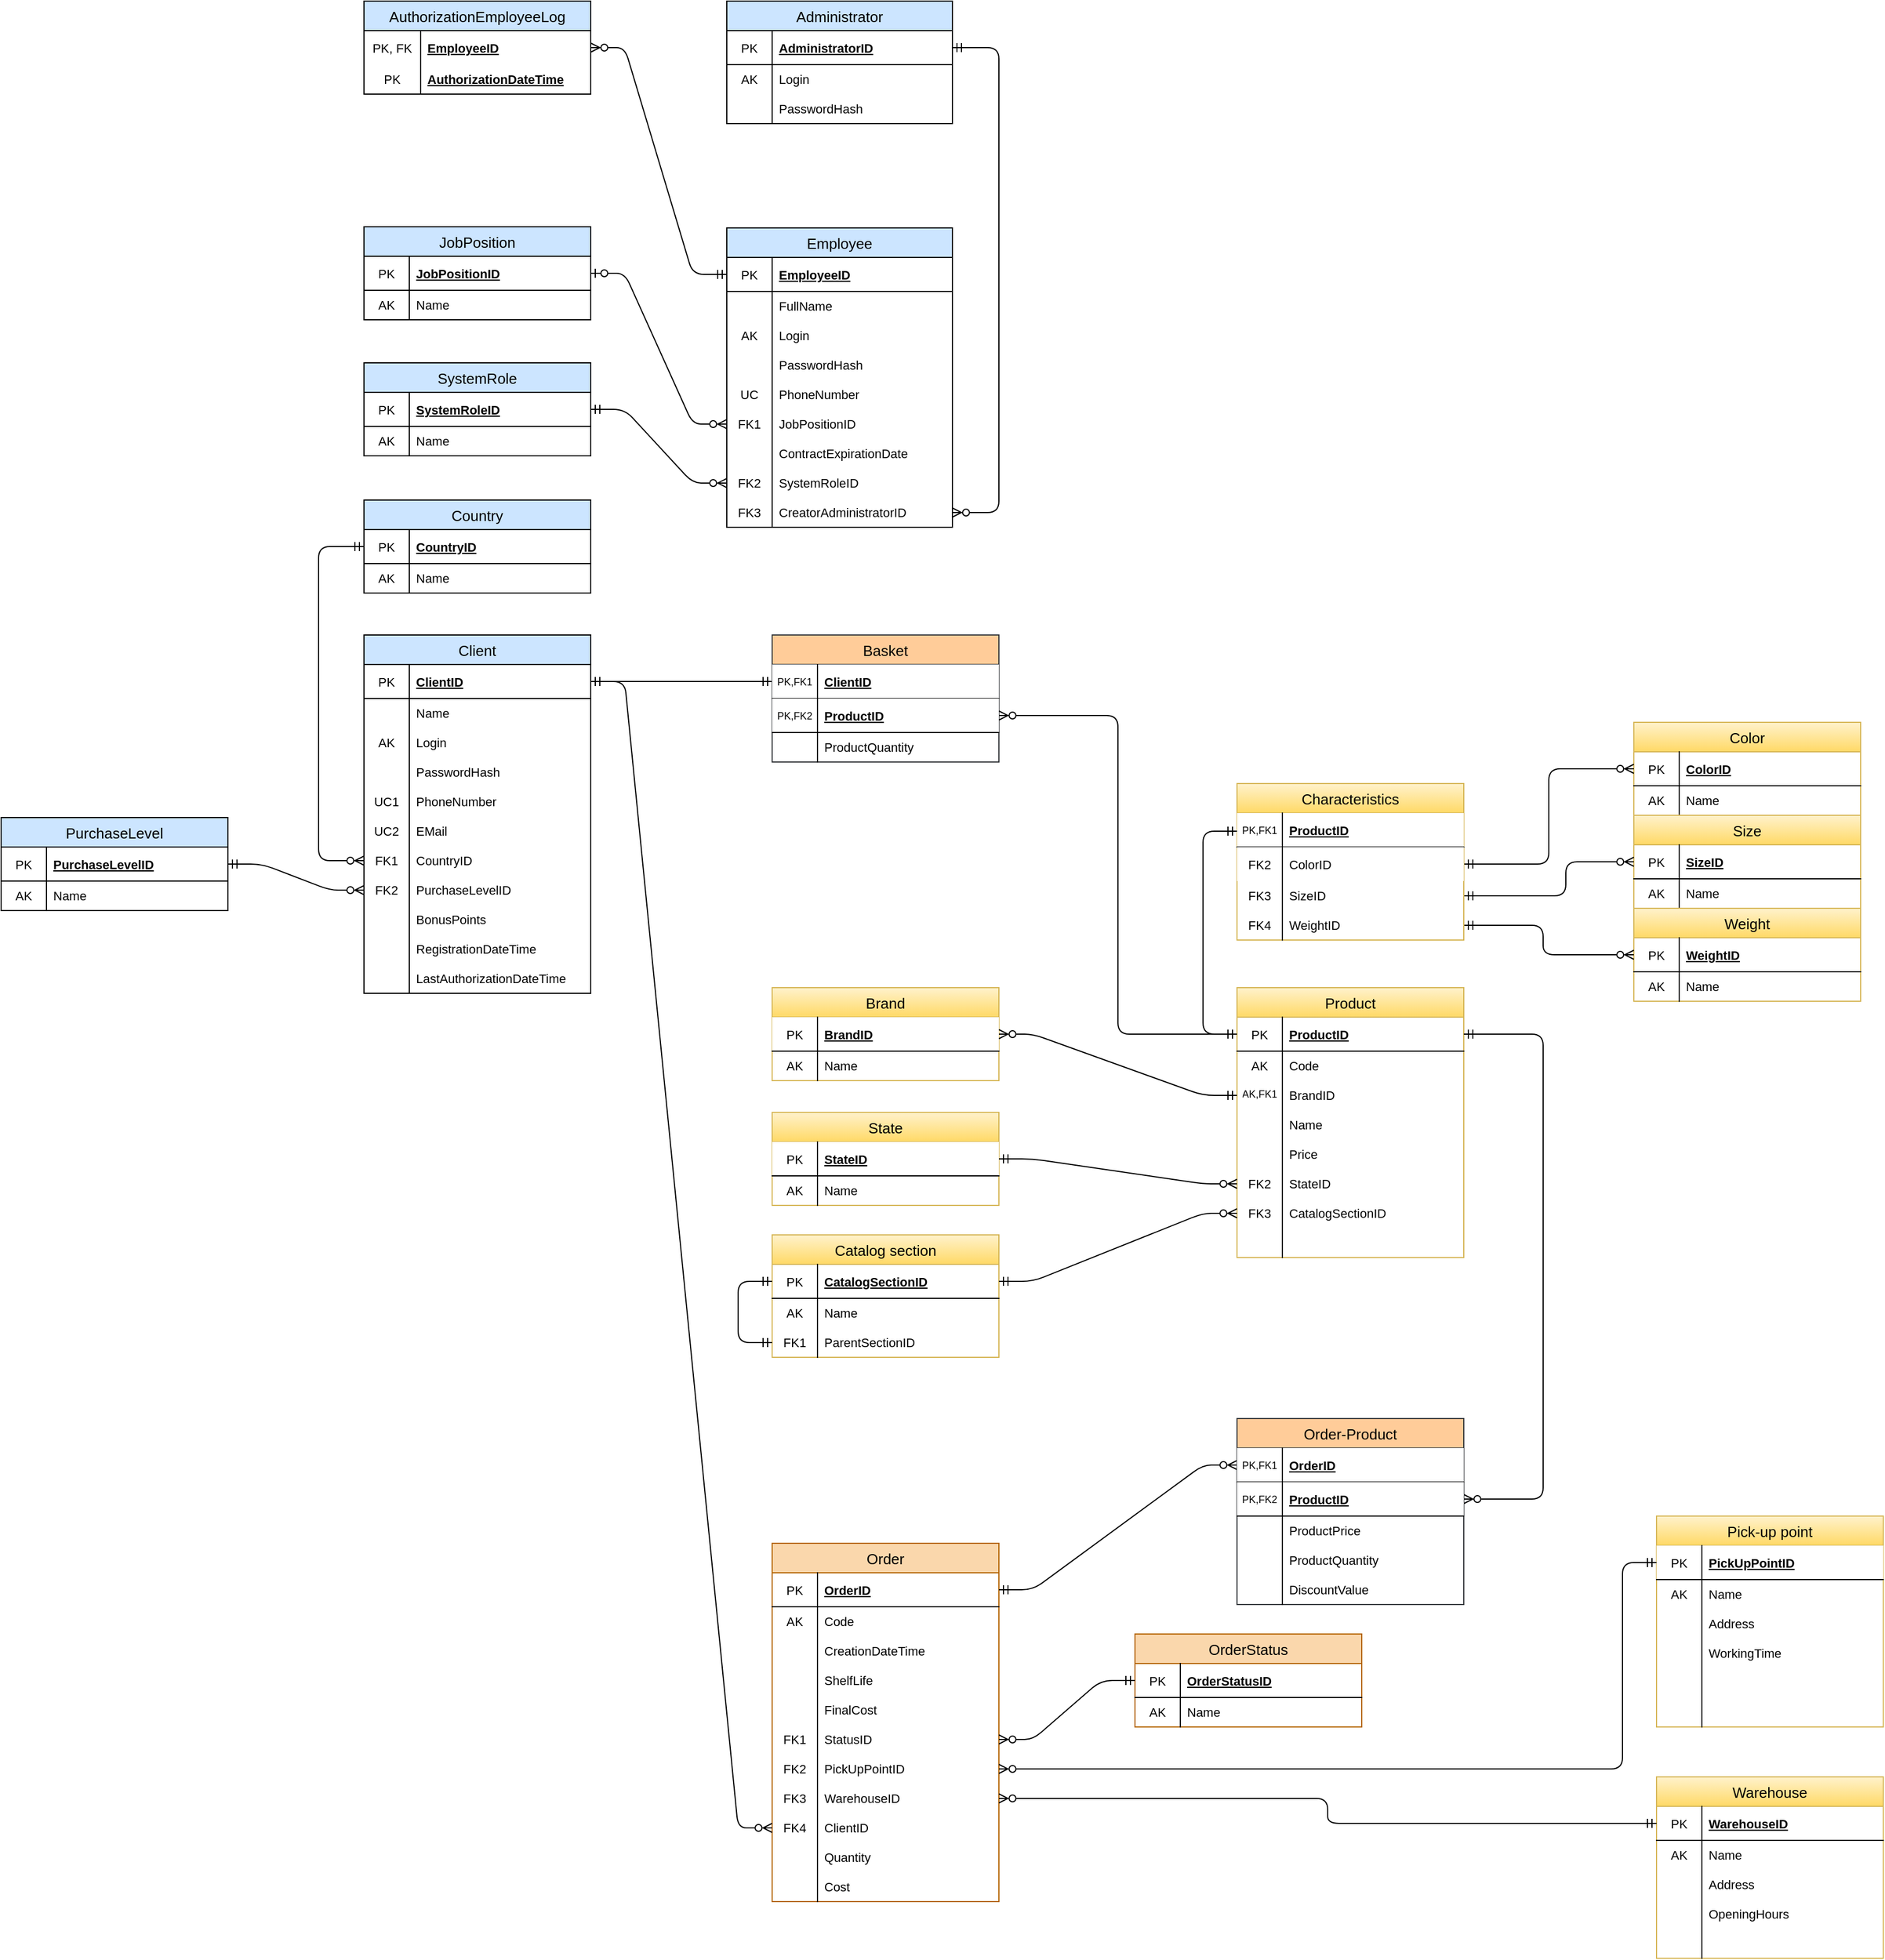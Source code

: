 <mxfile version="24.4.0" type="device">
  <diagram id="CwZ13-dvnRl59raYhXSn" name="Logical Model">
    <mxGraphModel dx="3776" dy="2362" grid="1" gridSize="10" guides="1" tooltips="1" connect="1" arrows="1" fold="1" page="1" pageScale="1" pageWidth="1169" pageHeight="827" math="0" shadow="0">
      <root>
        <mxCell id="r35dB6ONybMWZtxrlVqa-0" />
        <mxCell id="r35dB6ONybMWZtxrlVqa-1" parent="r35dB6ONybMWZtxrlVqa-0" />
        <mxCell id="e1cUlFGXbWlImAR1SOJB-0" value="Administrator" style="swimlane;fontStyle=0;childLayout=stackLayout;horizontal=1;startSize=26;fillColor=#CCE5FF;horizontalStack=0;resizeParent=1;resizeParentMax=0;resizeLast=0;collapsible=1;marginBottom=0;swimlaneFillColor=#ffffff;align=center;fontSize=13;" parent="r35dB6ONybMWZtxrlVqa-1" vertex="1">
          <mxGeometry x="-520" y="-800" width="199" height="108" as="geometry" />
        </mxCell>
        <mxCell id="e1cUlFGXbWlImAR1SOJB-1" value="AdministratorID" style="shape=partialRectangle;top=0;left=0;right=0;bottom=1;align=left;verticalAlign=middle;fillColor=none;spacingLeft=44;spacingRight=4;overflow=hidden;rotatable=0;points=[[0,0.5],[1,0.5]];portConstraint=eastwest;dropTarget=0;fontStyle=5;fontSize=11;" parent="e1cUlFGXbWlImAR1SOJB-0" vertex="1">
          <mxGeometry y="26" width="199" height="30" as="geometry" />
        </mxCell>
        <mxCell id="e1cUlFGXbWlImAR1SOJB-2" value="PK" style="shape=partialRectangle;top=0;left=0;bottom=0;fillColor=none;align=center;verticalAlign=middle;spacingLeft=4;spacingRight=4;overflow=hidden;rotatable=0;points=[];portConstraint=eastwest;part=1;fontSize=11;" parent="e1cUlFGXbWlImAR1SOJB-1" vertex="1" connectable="0">
          <mxGeometry width="40" height="30" as="geometry" />
        </mxCell>
        <mxCell id="e1cUlFGXbWlImAR1SOJB-5" value="Login" style="shape=partialRectangle;top=0;left=0;right=0;bottom=0;align=left;verticalAlign=top;fillColor=none;spacingLeft=44;spacingRight=4;overflow=hidden;rotatable=0;points=[[0,0.5],[1,0.5]];portConstraint=eastwest;dropTarget=0;fontSize=11;" parent="e1cUlFGXbWlImAR1SOJB-0" vertex="1">
          <mxGeometry y="56" width="199" height="26" as="geometry" />
        </mxCell>
        <mxCell id="e1cUlFGXbWlImAR1SOJB-6" value="AK" style="shape=partialRectangle;top=0;left=0;bottom=0;fillColor=none;align=center;verticalAlign=top;spacingLeft=4;spacingRight=4;overflow=hidden;rotatable=0;points=[];portConstraint=eastwest;part=1;fontSize=11;" parent="e1cUlFGXbWlImAR1SOJB-5" vertex="1" connectable="0">
          <mxGeometry width="40" height="26" as="geometry" />
        </mxCell>
        <mxCell id="e1cUlFGXbWlImAR1SOJB-13" value="PasswordHash" style="shape=partialRectangle;top=0;left=0;right=0;bottom=0;align=left;verticalAlign=top;fillColor=none;spacingLeft=44;spacingRight=4;overflow=hidden;rotatable=0;points=[[0,0.5],[1,0.5]];portConstraint=eastwest;dropTarget=0;fontSize=11;" parent="e1cUlFGXbWlImAR1SOJB-0" vertex="1">
          <mxGeometry y="82" width="199" height="26" as="geometry" />
        </mxCell>
        <mxCell id="e1cUlFGXbWlImAR1SOJB-14" value="" style="shape=partialRectangle;top=0;left=0;bottom=0;fillColor=none;align=center;verticalAlign=top;spacingLeft=4;spacingRight=4;overflow=hidden;rotatable=0;points=[];portConstraint=eastwest;part=1;fontSize=11;" parent="e1cUlFGXbWlImAR1SOJB-13" vertex="1" connectable="0">
          <mxGeometry width="40" height="26" as="geometry" />
        </mxCell>
        <mxCell id="e1cUlFGXbWlImAR1SOJB-25" value="Employee" style="swimlane;fontStyle=0;childLayout=stackLayout;horizontal=1;startSize=26;fillColor=#CCE5FF;horizontalStack=0;resizeParent=1;resizeParentMax=0;resizeLast=0;collapsible=1;marginBottom=0;swimlaneFillColor=#ffffff;align=center;fontSize=13;" parent="r35dB6ONybMWZtxrlVqa-1" vertex="1">
          <mxGeometry x="-520" y="-600" width="199" height="264" as="geometry" />
        </mxCell>
        <mxCell id="e1cUlFGXbWlImAR1SOJB-26" value="EmployeeID" style="shape=partialRectangle;top=0;left=0;right=0;bottom=1;align=left;verticalAlign=middle;fillColor=none;spacingLeft=44;spacingRight=4;overflow=hidden;rotatable=0;points=[[0,0.5],[1,0.5]];portConstraint=eastwest;dropTarget=0;fontStyle=5;fontSize=11;" parent="e1cUlFGXbWlImAR1SOJB-25" vertex="1">
          <mxGeometry y="26" width="199" height="30" as="geometry" />
        </mxCell>
        <mxCell id="e1cUlFGXbWlImAR1SOJB-27" value="PK" style="shape=partialRectangle;top=0;left=0;bottom=0;fillColor=none;align=center;verticalAlign=middle;spacingLeft=4;spacingRight=4;overflow=hidden;rotatable=0;points=[];portConstraint=eastwest;part=1;fontSize=11;" parent="e1cUlFGXbWlImAR1SOJB-26" vertex="1" connectable="0">
          <mxGeometry width="40" height="30" as="geometry" />
        </mxCell>
        <mxCell id="e1cUlFGXbWlImAR1SOJB-28" value="FullName" style="shape=partialRectangle;top=0;left=0;right=0;bottom=0;align=left;verticalAlign=top;fillColor=none;spacingLeft=44;spacingRight=4;overflow=hidden;rotatable=0;points=[[0,0.5],[1,0.5]];portConstraint=eastwest;dropTarget=0;fontSize=11;" parent="e1cUlFGXbWlImAR1SOJB-25" vertex="1">
          <mxGeometry y="56" width="199" height="26" as="geometry" />
        </mxCell>
        <mxCell id="e1cUlFGXbWlImAR1SOJB-29" value="" style="shape=partialRectangle;top=0;left=0;bottom=0;fillColor=none;align=center;verticalAlign=top;spacingLeft=4;spacingRight=4;overflow=hidden;rotatable=0;points=[];portConstraint=eastwest;part=1;fontSize=11;" parent="e1cUlFGXbWlImAR1SOJB-28" vertex="1" connectable="0">
          <mxGeometry width="40" height="26" as="geometry" />
        </mxCell>
        <mxCell id="e1cUlFGXbWlImAR1SOJB-30" value="Login" style="shape=partialRectangle;top=0;left=0;right=0;bottom=0;align=left;verticalAlign=top;fillColor=none;spacingLeft=44;spacingRight=4;overflow=hidden;rotatable=0;points=[[0,0.5],[1,0.5]];portConstraint=eastwest;dropTarget=0;fontSize=11;" parent="e1cUlFGXbWlImAR1SOJB-25" vertex="1">
          <mxGeometry y="82" width="199" height="26" as="geometry" />
        </mxCell>
        <mxCell id="e1cUlFGXbWlImAR1SOJB-31" value="AK" style="shape=partialRectangle;top=0;left=0;bottom=0;fillColor=none;align=center;verticalAlign=top;spacingLeft=4;spacingRight=4;overflow=hidden;rotatable=0;points=[];portConstraint=eastwest;part=1;fontSize=11;" parent="e1cUlFGXbWlImAR1SOJB-30" vertex="1" connectable="0">
          <mxGeometry width="40" height="26" as="geometry" />
        </mxCell>
        <mxCell id="e1cUlFGXbWlImAR1SOJB-38" value="PasswordHash" style="shape=partialRectangle;top=0;left=0;right=0;bottom=0;align=left;verticalAlign=top;fillColor=none;spacingLeft=44;spacingRight=4;overflow=hidden;rotatable=0;points=[[0,0.5],[1,0.5]];portConstraint=eastwest;dropTarget=0;fontSize=11;" parent="e1cUlFGXbWlImAR1SOJB-25" vertex="1">
          <mxGeometry y="108" width="199" height="26" as="geometry" />
        </mxCell>
        <mxCell id="e1cUlFGXbWlImAR1SOJB-39" value="" style="shape=partialRectangle;top=0;left=0;bottom=0;fillColor=none;align=center;verticalAlign=top;spacingLeft=4;spacingRight=4;overflow=hidden;rotatable=0;points=[];portConstraint=eastwest;part=1;fontSize=11;" parent="e1cUlFGXbWlImAR1SOJB-38" vertex="1" connectable="0">
          <mxGeometry width="40" height="26" as="geometry" />
        </mxCell>
        <mxCell id="e1cUlFGXbWlImAR1SOJB-32" value="PhoneNumber" style="shape=partialRectangle;top=0;left=0;right=0;bottom=0;align=left;verticalAlign=top;fillColor=none;spacingLeft=44;spacingRight=4;overflow=hidden;rotatable=0;points=[[0,0.5],[1,0.5]];portConstraint=eastwest;dropTarget=0;fontSize=11;" parent="e1cUlFGXbWlImAR1SOJB-25" vertex="1">
          <mxGeometry y="134" width="199" height="26" as="geometry" />
        </mxCell>
        <mxCell id="e1cUlFGXbWlImAR1SOJB-33" value="UC" style="shape=partialRectangle;top=0;left=0;bottom=0;fillColor=none;align=center;verticalAlign=top;spacingLeft=4;spacingRight=4;overflow=hidden;rotatable=0;points=[];portConstraint=eastwest;part=1;fontSize=11;" parent="e1cUlFGXbWlImAR1SOJB-32" vertex="1" connectable="0">
          <mxGeometry width="40" height="26" as="geometry" />
        </mxCell>
        <mxCell id="e1cUlFGXbWlImAR1SOJB-34" value="JobPositionID" style="shape=partialRectangle;top=0;left=0;right=0;bottom=0;align=left;verticalAlign=top;fillColor=none;spacingLeft=44;spacingRight=4;overflow=hidden;rotatable=0;points=[[0,0.5],[1,0.5]];portConstraint=eastwest;dropTarget=0;fontSize=11;" parent="e1cUlFGXbWlImAR1SOJB-25" vertex="1">
          <mxGeometry y="160" width="199" height="26" as="geometry" />
        </mxCell>
        <mxCell id="e1cUlFGXbWlImAR1SOJB-35" value="FK1" style="shape=partialRectangle;top=0;left=0;bottom=0;fillColor=none;align=center;verticalAlign=top;spacingLeft=4;spacingRight=4;overflow=hidden;rotatable=0;points=[];portConstraint=eastwest;part=1;fontSize=11;" parent="e1cUlFGXbWlImAR1SOJB-34" vertex="1" connectable="0">
          <mxGeometry width="40" height="26" as="geometry" />
        </mxCell>
        <mxCell id="e1cUlFGXbWlImAR1SOJB-36" value="ContractExpirationDate" style="shape=partialRectangle;top=0;left=0;right=0;bottom=0;align=left;verticalAlign=top;fillColor=none;spacingLeft=44;spacingRight=4;overflow=hidden;rotatable=0;points=[[0,0.5],[1,0.5]];portConstraint=eastwest;dropTarget=0;fontSize=11;" parent="e1cUlFGXbWlImAR1SOJB-25" vertex="1">
          <mxGeometry y="186" width="199" height="26" as="geometry" />
        </mxCell>
        <mxCell id="e1cUlFGXbWlImAR1SOJB-37" value="" style="shape=partialRectangle;top=0;left=0;bottom=0;fillColor=none;align=center;verticalAlign=top;spacingLeft=4;spacingRight=4;overflow=hidden;rotatable=0;points=[];portConstraint=eastwest;part=1;fontSize=11;" parent="e1cUlFGXbWlImAR1SOJB-36" vertex="1" connectable="0">
          <mxGeometry width="40" height="26" as="geometry" />
        </mxCell>
        <mxCell id="e1cUlFGXbWlImAR1SOJB-40" value="SystemRoleID" style="shape=partialRectangle;top=0;left=0;right=0;bottom=0;align=left;verticalAlign=top;fillColor=none;spacingLeft=44;spacingRight=4;overflow=hidden;rotatable=0;points=[[0,0.5],[1,0.5]];portConstraint=eastwest;dropTarget=0;fontSize=11;" parent="e1cUlFGXbWlImAR1SOJB-25" vertex="1">
          <mxGeometry y="212" width="199" height="26" as="geometry" />
        </mxCell>
        <mxCell id="e1cUlFGXbWlImAR1SOJB-41" value="FK2" style="shape=partialRectangle;top=0;left=0;bottom=0;fillColor=none;align=center;verticalAlign=top;spacingLeft=4;spacingRight=4;overflow=hidden;rotatable=0;points=[];portConstraint=eastwest;part=1;fontSize=11;" parent="e1cUlFGXbWlImAR1SOJB-40" vertex="1" connectable="0">
          <mxGeometry width="40" height="26" as="geometry" />
        </mxCell>
        <mxCell id="e1cUlFGXbWlImAR1SOJB-158" value="CreatorAdministratorID" style="shape=partialRectangle;top=0;left=0;right=0;bottom=0;align=left;verticalAlign=top;fillColor=none;spacingLeft=44;spacingRight=4;overflow=hidden;rotatable=0;points=[[0,0.5],[1,0.5]];portConstraint=eastwest;dropTarget=0;fontSize=11;" parent="e1cUlFGXbWlImAR1SOJB-25" vertex="1">
          <mxGeometry y="238" width="199" height="26" as="geometry" />
        </mxCell>
        <mxCell id="e1cUlFGXbWlImAR1SOJB-159" value="FK3" style="shape=partialRectangle;top=0;left=0;bottom=0;fillColor=none;align=center;verticalAlign=top;spacingLeft=4;spacingRight=4;overflow=hidden;rotatable=0;points=[];portConstraint=eastwest;part=1;fontSize=11;" parent="e1cUlFGXbWlImAR1SOJB-158" vertex="1" connectable="0">
          <mxGeometry width="40" height="26" as="geometry" />
        </mxCell>
        <mxCell id="e1cUlFGXbWlImAR1SOJB-50" value="Country" style="swimlane;fontStyle=0;childLayout=stackLayout;horizontal=1;startSize=26;fillColor=#CCE5FF;horizontalStack=0;resizeParent=1;resizeParentMax=0;resizeLast=0;collapsible=1;marginBottom=0;swimlaneFillColor=#ffffff;align=center;fontSize=13;" parent="r35dB6ONybMWZtxrlVqa-1" vertex="1">
          <mxGeometry x="-840" y="-360" width="200" height="82" as="geometry" />
        </mxCell>
        <mxCell id="e1cUlFGXbWlImAR1SOJB-51" value="CountryID" style="shape=partialRectangle;top=0;left=0;right=0;bottom=1;align=left;verticalAlign=middle;fillColor=none;spacingLeft=44;spacingRight=4;overflow=hidden;rotatable=0;points=[[0,0.5],[1,0.5]];portConstraint=eastwest;dropTarget=0;fontStyle=5;fontSize=11;" parent="e1cUlFGXbWlImAR1SOJB-50" vertex="1">
          <mxGeometry y="26" width="200" height="30" as="geometry" />
        </mxCell>
        <mxCell id="e1cUlFGXbWlImAR1SOJB-52" value="PK" style="shape=partialRectangle;top=0;left=0;bottom=0;fillColor=none;align=center;verticalAlign=middle;spacingLeft=4;spacingRight=4;overflow=hidden;rotatable=0;points=[];portConstraint=eastwest;part=1;fontSize=11;" parent="e1cUlFGXbWlImAR1SOJB-51" vertex="1" connectable="0">
          <mxGeometry width="40" height="30" as="geometry" />
        </mxCell>
        <mxCell id="e1cUlFGXbWlImAR1SOJB-53" value="Name" style="shape=partialRectangle;top=0;left=0;right=0;bottom=0;align=left;verticalAlign=top;fillColor=none;spacingLeft=44;spacingRight=4;overflow=hidden;rotatable=0;points=[[0,0.5],[1,0.5]];portConstraint=eastwest;dropTarget=0;fontSize=11;" parent="e1cUlFGXbWlImAR1SOJB-50" vertex="1">
          <mxGeometry y="56" width="200" height="26" as="geometry" />
        </mxCell>
        <mxCell id="e1cUlFGXbWlImAR1SOJB-54" value="AK" style="shape=partialRectangle;top=0;left=0;bottom=0;fillColor=none;align=center;verticalAlign=top;spacingLeft=4;spacingRight=4;overflow=hidden;rotatable=0;points=[];portConstraint=eastwest;part=1;fontSize=11;" parent="e1cUlFGXbWlImAR1SOJB-53" vertex="1" connectable="0">
          <mxGeometry width="40" height="26" as="geometry" />
        </mxCell>
        <mxCell id="e1cUlFGXbWlImAR1SOJB-75" value="SystemRole" style="swimlane;fontStyle=0;childLayout=stackLayout;horizontal=1;startSize=26;fillColor=#CCE5FF;horizontalStack=0;resizeParent=1;resizeParentMax=0;resizeLast=0;collapsible=1;marginBottom=0;swimlaneFillColor=#ffffff;align=center;fontSize=13;" parent="r35dB6ONybMWZtxrlVqa-1" vertex="1">
          <mxGeometry x="-840" y="-481" width="200" height="82" as="geometry" />
        </mxCell>
        <mxCell id="e1cUlFGXbWlImAR1SOJB-76" value="SystemRoleID" style="shape=partialRectangle;top=0;left=0;right=0;bottom=1;align=left;verticalAlign=middle;fillColor=none;spacingLeft=44;spacingRight=4;overflow=hidden;rotatable=0;points=[[0,0.5],[1,0.5]];portConstraint=eastwest;dropTarget=0;fontStyle=5;fontSize=11;" parent="e1cUlFGXbWlImAR1SOJB-75" vertex="1">
          <mxGeometry y="26" width="200" height="30" as="geometry" />
        </mxCell>
        <mxCell id="e1cUlFGXbWlImAR1SOJB-77" value="PK" style="shape=partialRectangle;top=0;left=0;bottom=0;fillColor=none;align=center;verticalAlign=middle;spacingLeft=4;spacingRight=4;overflow=hidden;rotatable=0;points=[];portConstraint=eastwest;part=1;fontSize=11;" parent="e1cUlFGXbWlImAR1SOJB-76" vertex="1" connectable="0">
          <mxGeometry width="40" height="30" as="geometry" />
        </mxCell>
        <mxCell id="e1cUlFGXbWlImAR1SOJB-78" value="Name" style="shape=partialRectangle;top=0;left=0;right=0;bottom=0;align=left;verticalAlign=top;fillColor=none;spacingLeft=44;spacingRight=4;overflow=hidden;rotatable=0;points=[[0,0.5],[1,0.5]];portConstraint=eastwest;dropTarget=0;fontSize=11;" parent="e1cUlFGXbWlImAR1SOJB-75" vertex="1">
          <mxGeometry y="56" width="200" height="26" as="geometry" />
        </mxCell>
        <mxCell id="e1cUlFGXbWlImAR1SOJB-79" value="AK" style="shape=partialRectangle;top=0;left=0;bottom=0;fillColor=none;align=center;verticalAlign=top;spacingLeft=4;spacingRight=4;overflow=hidden;rotatable=0;points=[];portConstraint=eastwest;part=1;fontSize=11;" parent="e1cUlFGXbWlImAR1SOJB-78" vertex="1" connectable="0">
          <mxGeometry width="40" height="26" as="geometry" />
        </mxCell>
        <mxCell id="e1cUlFGXbWlImAR1SOJB-92" value="Client" style="swimlane;fontStyle=0;childLayout=stackLayout;horizontal=1;startSize=26;fillColor=#CCE5FF;horizontalStack=0;resizeParent=1;resizeParentMax=0;resizeLast=0;collapsible=1;marginBottom=0;swimlaneFillColor=#ffffff;align=center;fontSize=13;" parent="r35dB6ONybMWZtxrlVqa-1" vertex="1">
          <mxGeometry x="-840" y="-241" width="200" height="316" as="geometry" />
        </mxCell>
        <mxCell id="e1cUlFGXbWlImAR1SOJB-93" value="ClientID" style="shape=partialRectangle;top=0;left=0;right=0;bottom=1;align=left;verticalAlign=middle;fillColor=none;spacingLeft=44;spacingRight=4;overflow=hidden;rotatable=0;points=[[0,0.5],[1,0.5]];portConstraint=eastwest;dropTarget=0;fontStyle=5;fontSize=11;" parent="e1cUlFGXbWlImAR1SOJB-92" vertex="1">
          <mxGeometry y="26" width="200" height="30" as="geometry" />
        </mxCell>
        <mxCell id="e1cUlFGXbWlImAR1SOJB-94" value="PK" style="shape=partialRectangle;top=0;left=0;bottom=0;fillColor=none;align=center;verticalAlign=middle;spacingLeft=4;spacingRight=4;overflow=hidden;rotatable=0;points=[];portConstraint=eastwest;part=1;fontSize=11;" parent="e1cUlFGXbWlImAR1SOJB-93" vertex="1" connectable="0">
          <mxGeometry width="40" height="30" as="geometry" />
        </mxCell>
        <mxCell id="e1cUlFGXbWlImAR1SOJB-95" value="Name" style="shape=partialRectangle;top=0;left=0;right=0;bottom=0;align=left;verticalAlign=top;fillColor=none;spacingLeft=44;spacingRight=4;overflow=hidden;rotatable=0;points=[[0,0.5],[1,0.5]];portConstraint=eastwest;dropTarget=0;fontSize=11;" parent="e1cUlFGXbWlImAR1SOJB-92" vertex="1">
          <mxGeometry y="56" width="200" height="26" as="geometry" />
        </mxCell>
        <mxCell id="e1cUlFGXbWlImAR1SOJB-96" value="" style="shape=partialRectangle;top=0;left=0;bottom=0;fillColor=none;align=center;verticalAlign=top;spacingLeft=4;spacingRight=4;overflow=hidden;rotatable=0;points=[];portConstraint=eastwest;part=1;fontSize=11;" parent="e1cUlFGXbWlImAR1SOJB-95" vertex="1" connectable="0">
          <mxGeometry width="40" height="26" as="geometry" />
        </mxCell>
        <mxCell id="e1cUlFGXbWlImAR1SOJB-97" value="Login" style="shape=partialRectangle;top=0;left=0;right=0;bottom=0;align=left;verticalAlign=top;fillColor=none;spacingLeft=44;spacingRight=4;overflow=hidden;rotatable=0;points=[[0,0.5],[1,0.5]];portConstraint=eastwest;dropTarget=0;fontSize=11;" parent="e1cUlFGXbWlImAR1SOJB-92" vertex="1">
          <mxGeometry y="82" width="200" height="26" as="geometry" />
        </mxCell>
        <mxCell id="e1cUlFGXbWlImAR1SOJB-98" value="AK" style="shape=partialRectangle;top=0;left=0;bottom=0;fillColor=none;align=center;verticalAlign=top;spacingLeft=4;spacingRight=4;overflow=hidden;rotatable=0;points=[];portConstraint=eastwest;part=1;fontSize=11;" parent="e1cUlFGXbWlImAR1SOJB-97" vertex="1" connectable="0">
          <mxGeometry width="40" height="26" as="geometry" />
        </mxCell>
        <mxCell id="e1cUlFGXbWlImAR1SOJB-105" value="PasswordHash" style="shape=partialRectangle;top=0;left=0;right=0;bottom=0;align=left;verticalAlign=top;fillColor=none;spacingLeft=44;spacingRight=4;overflow=hidden;rotatable=0;points=[[0,0.5],[1,0.5]];portConstraint=eastwest;dropTarget=0;fontSize=11;" parent="e1cUlFGXbWlImAR1SOJB-92" vertex="1">
          <mxGeometry y="108" width="200" height="26" as="geometry" />
        </mxCell>
        <mxCell id="e1cUlFGXbWlImAR1SOJB-106" value="" style="shape=partialRectangle;top=0;left=0;bottom=0;fillColor=none;align=center;verticalAlign=top;spacingLeft=4;spacingRight=4;overflow=hidden;rotatable=0;points=[];portConstraint=eastwest;part=1;fontSize=11;" parent="e1cUlFGXbWlImAR1SOJB-105" vertex="1" connectable="0">
          <mxGeometry width="40" height="26" as="geometry" />
        </mxCell>
        <mxCell id="e1cUlFGXbWlImAR1SOJB-121" value="PhoneNumber" style="shape=partialRectangle;top=0;left=0;right=0;bottom=0;align=left;verticalAlign=top;fillColor=none;spacingLeft=44;spacingRight=4;overflow=hidden;rotatable=0;points=[[0,0.5],[1,0.5]];portConstraint=eastwest;dropTarget=0;fontSize=11;" parent="e1cUlFGXbWlImAR1SOJB-92" vertex="1">
          <mxGeometry y="134" width="200" height="26" as="geometry" />
        </mxCell>
        <mxCell id="e1cUlFGXbWlImAR1SOJB-122" value="UC1" style="shape=partialRectangle;top=0;left=0;bottom=0;fillColor=none;align=center;verticalAlign=top;spacingLeft=4;spacingRight=4;overflow=hidden;rotatable=0;points=[];portConstraint=eastwest;part=1;fontSize=11;" parent="e1cUlFGXbWlImAR1SOJB-121" vertex="1" connectable="0">
          <mxGeometry width="40" height="26" as="geometry" />
        </mxCell>
        <mxCell id="e1cUlFGXbWlImAR1SOJB-99" value="EMail" style="shape=partialRectangle;top=0;left=0;right=0;bottom=0;align=left;verticalAlign=top;fillColor=none;spacingLeft=44;spacingRight=4;overflow=hidden;rotatable=0;points=[[0,0.5],[1,0.5]];portConstraint=eastwest;dropTarget=0;fontSize=11;" parent="e1cUlFGXbWlImAR1SOJB-92" vertex="1">
          <mxGeometry y="160" width="200" height="26" as="geometry" />
        </mxCell>
        <mxCell id="e1cUlFGXbWlImAR1SOJB-100" value="UC2" style="shape=partialRectangle;top=0;left=0;bottom=0;fillColor=none;align=center;verticalAlign=top;spacingLeft=4;spacingRight=4;overflow=hidden;rotatable=0;points=[];portConstraint=eastwest;part=1;fontSize=11;" parent="e1cUlFGXbWlImAR1SOJB-99" vertex="1" connectable="0">
          <mxGeometry width="40" height="26" as="geometry" />
        </mxCell>
        <mxCell id="e1cUlFGXbWlImAR1SOJB-117" value="CountryID" style="shape=partialRectangle;top=0;left=0;right=0;bottom=0;align=left;verticalAlign=top;fillColor=none;spacingLeft=44;spacingRight=4;overflow=hidden;rotatable=0;points=[[0,0.5],[1,0.5]];portConstraint=eastwest;dropTarget=0;fontSize=11;" parent="e1cUlFGXbWlImAR1SOJB-92" vertex="1">
          <mxGeometry y="186" width="200" height="26" as="geometry" />
        </mxCell>
        <mxCell id="e1cUlFGXbWlImAR1SOJB-118" value="FK1" style="shape=partialRectangle;top=0;left=0;bottom=0;fillColor=none;align=center;verticalAlign=top;spacingLeft=4;spacingRight=4;overflow=hidden;rotatable=0;points=[];portConstraint=eastwest;part=1;fontSize=11;" parent="e1cUlFGXbWlImAR1SOJB-117" vertex="1" connectable="0">
          <mxGeometry width="40" height="26" as="geometry" />
        </mxCell>
        <mxCell id="e1cUlFGXbWlImAR1SOJB-103" value="PurchaseLevelID" style="shape=partialRectangle;top=0;left=0;right=0;bottom=0;align=left;verticalAlign=top;fillColor=none;spacingLeft=44;spacingRight=4;overflow=hidden;rotatable=0;points=[[0,0.5],[1,0.5]];portConstraint=eastwest;dropTarget=0;fontSize=11;" parent="e1cUlFGXbWlImAR1SOJB-92" vertex="1">
          <mxGeometry y="212" width="200" height="26" as="geometry" />
        </mxCell>
        <mxCell id="e1cUlFGXbWlImAR1SOJB-104" value="FK2" style="shape=partialRectangle;top=0;left=0;bottom=0;fillColor=none;align=center;verticalAlign=top;spacingLeft=4;spacingRight=4;overflow=hidden;rotatable=0;points=[];portConstraint=eastwest;part=1;fontSize=11;" parent="e1cUlFGXbWlImAR1SOJB-103" vertex="1" connectable="0">
          <mxGeometry width="40" height="26" as="geometry" />
        </mxCell>
        <mxCell id="e1cUlFGXbWlImAR1SOJB-107" value="BonusPoints" style="shape=partialRectangle;top=0;left=0;right=0;bottom=0;align=left;verticalAlign=top;fillColor=none;spacingLeft=44;spacingRight=4;overflow=hidden;rotatable=0;points=[[0,0.5],[1,0.5]];portConstraint=eastwest;dropTarget=0;fontSize=11;" parent="e1cUlFGXbWlImAR1SOJB-92" vertex="1">
          <mxGeometry y="238" width="200" height="26" as="geometry" />
        </mxCell>
        <mxCell id="e1cUlFGXbWlImAR1SOJB-108" value="" style="shape=partialRectangle;top=0;left=0;bottom=0;fillColor=none;align=center;verticalAlign=top;spacingLeft=4;spacingRight=4;overflow=hidden;rotatable=0;points=[];portConstraint=eastwest;part=1;fontSize=11;" parent="e1cUlFGXbWlImAR1SOJB-107" vertex="1" connectable="0">
          <mxGeometry width="40" height="26" as="geometry" />
        </mxCell>
        <mxCell id="e1cUlFGXbWlImAR1SOJB-109" value="RegistrationDateTime" style="shape=partialRectangle;top=0;left=0;right=0;bottom=0;align=left;verticalAlign=top;fillColor=none;spacingLeft=44;spacingRight=4;overflow=hidden;rotatable=0;points=[[0,0.5],[1,0.5]];portConstraint=eastwest;dropTarget=0;fontSize=11;" parent="e1cUlFGXbWlImAR1SOJB-92" vertex="1">
          <mxGeometry y="264" width="200" height="26" as="geometry" />
        </mxCell>
        <mxCell id="e1cUlFGXbWlImAR1SOJB-110" value="" style="shape=partialRectangle;top=0;left=0;bottom=0;fillColor=none;align=center;verticalAlign=top;spacingLeft=4;spacingRight=4;overflow=hidden;rotatable=0;points=[];portConstraint=eastwest;part=1;fontSize=11;" parent="e1cUlFGXbWlImAR1SOJB-109" vertex="1" connectable="0">
          <mxGeometry width="40" height="26" as="geometry" />
        </mxCell>
        <mxCell id="e1cUlFGXbWlImAR1SOJB-111" value="LastAuthorizationDateTime" style="shape=partialRectangle;top=0;left=0;right=0;bottom=0;align=left;verticalAlign=top;fillColor=none;spacingLeft=44;spacingRight=4;overflow=hidden;rotatable=0;points=[[0,0.5],[1,0.5]];portConstraint=eastwest;dropTarget=0;fontSize=11;" parent="e1cUlFGXbWlImAR1SOJB-92" vertex="1">
          <mxGeometry y="290" width="200" height="26" as="geometry" />
        </mxCell>
        <mxCell id="e1cUlFGXbWlImAR1SOJB-112" value="" style="shape=partialRectangle;top=0;left=0;bottom=0;fillColor=none;align=center;verticalAlign=top;spacingLeft=4;spacingRight=4;overflow=hidden;rotatable=0;points=[];portConstraint=eastwest;part=1;fontSize=11;" parent="e1cUlFGXbWlImAR1SOJB-111" vertex="1" connectable="0">
          <mxGeometry width="40" height="26" as="geometry" />
        </mxCell>
        <mxCell id="e1cUlFGXbWlImAR1SOJB-123" value="PurchaseLevel" style="swimlane;fontStyle=0;childLayout=stackLayout;horizontal=1;startSize=26;fillColor=#CCE5FF;horizontalStack=0;resizeParent=1;resizeParentMax=0;resizeLast=0;collapsible=1;marginBottom=0;swimlaneFillColor=#ffffff;align=center;fontSize=13;" parent="r35dB6ONybMWZtxrlVqa-1" vertex="1">
          <mxGeometry x="-1160" y="-80" width="200" height="82" as="geometry" />
        </mxCell>
        <mxCell id="e1cUlFGXbWlImAR1SOJB-124" value="PurchaseLevelID" style="shape=partialRectangle;top=0;left=0;right=0;bottom=1;align=left;verticalAlign=middle;fillColor=none;spacingLeft=44;spacingRight=4;overflow=hidden;rotatable=0;points=[[0,0.5],[1,0.5]];portConstraint=eastwest;dropTarget=0;fontStyle=5;fontSize=11;" parent="e1cUlFGXbWlImAR1SOJB-123" vertex="1">
          <mxGeometry y="26" width="200" height="30" as="geometry" />
        </mxCell>
        <mxCell id="e1cUlFGXbWlImAR1SOJB-125" value="PK" style="shape=partialRectangle;top=0;left=0;bottom=0;fillColor=none;align=center;verticalAlign=middle;spacingLeft=4;spacingRight=4;overflow=hidden;rotatable=0;points=[];portConstraint=eastwest;part=1;fontSize=11;" parent="e1cUlFGXbWlImAR1SOJB-124" vertex="1" connectable="0">
          <mxGeometry width="40" height="30" as="geometry" />
        </mxCell>
        <mxCell id="e1cUlFGXbWlImAR1SOJB-126" value="Name" style="shape=partialRectangle;top=0;left=0;right=0;bottom=0;align=left;verticalAlign=top;fillColor=none;spacingLeft=44;spacingRight=4;overflow=hidden;rotatable=0;points=[[0,0.5],[1,0.5]];portConstraint=eastwest;dropTarget=0;fontSize=11;" parent="e1cUlFGXbWlImAR1SOJB-123" vertex="1">
          <mxGeometry y="56" width="200" height="26" as="geometry" />
        </mxCell>
        <mxCell id="e1cUlFGXbWlImAR1SOJB-127" value="AK" style="shape=partialRectangle;top=0;left=0;bottom=0;fillColor=none;align=center;verticalAlign=top;spacingLeft=4;spacingRight=4;overflow=hidden;rotatable=0;points=[];portConstraint=eastwest;part=1;fontSize=11;" parent="e1cUlFGXbWlImAR1SOJB-126" vertex="1" connectable="0">
          <mxGeometry width="40" height="26" as="geometry" />
        </mxCell>
        <mxCell id="e1cUlFGXbWlImAR1SOJB-147" value="AuthorizationEmployeeLog" style="swimlane;fontStyle=0;childLayout=stackLayout;horizontal=1;startSize=26;fillColor=#CCE5FF;horizontalStack=0;resizeParent=1;resizeParentMax=0;resizeLast=0;collapsible=1;marginBottom=0;swimlaneFillColor=#ffffff;align=center;fontSize=13;" parent="r35dB6ONybMWZtxrlVqa-1" vertex="1">
          <mxGeometry x="-840" y="-800" width="200" height="82" as="geometry" />
        </mxCell>
        <mxCell id="e1cUlFGXbWlImAR1SOJB-148" value="EmployeeID" style="shape=partialRectangle;top=0;left=0;right=0;bottom=1;align=left;verticalAlign=middle;fillColor=none;spacingLeft=54;spacingRight=4;overflow=hidden;rotatable=0;points=[[0,0.5],[1,0.5]];portConstraint=eastwest;dropTarget=0;fontStyle=5;fontSize=11;strokeColor=none;" parent="e1cUlFGXbWlImAR1SOJB-147" vertex="1">
          <mxGeometry y="26" width="200" height="30" as="geometry" />
        </mxCell>
        <mxCell id="e1cUlFGXbWlImAR1SOJB-149" value="PK, FK" style="shape=partialRectangle;top=0;left=0;bottom=0;fillColor=none;align=center;verticalAlign=middle;spacingLeft=4;spacingRight=4;overflow=hidden;rotatable=0;points=[];portConstraint=eastwest;part=1;fontSize=11;" parent="e1cUlFGXbWlImAR1SOJB-148" vertex="1" connectable="0">
          <mxGeometry width="50" height="30" as="geometry" />
        </mxCell>
        <mxCell id="e1cUlFGXbWlImAR1SOJB-150" value="AuthorizationDateTime" style="shape=partialRectangle;top=0;left=0;right=0;bottom=0;align=left;verticalAlign=top;fillColor=none;spacingLeft=54;spacingRight=4;overflow=hidden;rotatable=0;points=[[0,0.5],[1,0.5]];portConstraint=eastwest;dropTarget=0;fontSize=11;fontStyle=5" parent="e1cUlFGXbWlImAR1SOJB-147" vertex="1">
          <mxGeometry y="56" width="200" height="26" as="geometry" />
        </mxCell>
        <mxCell id="e1cUlFGXbWlImAR1SOJB-151" value="PK" style="shape=partialRectangle;top=0;left=0;bottom=0;fillColor=none;align=center;verticalAlign=top;spacingLeft=4;spacingRight=4;overflow=hidden;rotatable=0;points=[];portConstraint=eastwest;part=1;fontSize=11;" parent="e1cUlFGXbWlImAR1SOJB-150" vertex="1" connectable="0">
          <mxGeometry width="50" height="26" as="geometry" />
        </mxCell>
        <mxCell id="e1cUlFGXbWlImAR1SOJB-152" value="JobPosition" style="swimlane;fontStyle=0;childLayout=stackLayout;horizontal=1;startSize=26;fillColor=#CCE5FF;horizontalStack=0;resizeParent=1;resizeParentMax=0;resizeLast=0;collapsible=1;marginBottom=0;swimlaneFillColor=#ffffff;align=center;fontSize=13;" parent="r35dB6ONybMWZtxrlVqa-1" vertex="1">
          <mxGeometry x="-840" y="-601" width="200" height="82" as="geometry" />
        </mxCell>
        <mxCell id="e1cUlFGXbWlImAR1SOJB-153" value="JobPositionID" style="shape=partialRectangle;top=0;left=0;right=0;bottom=1;align=left;verticalAlign=middle;fillColor=none;spacingLeft=44;spacingRight=4;overflow=hidden;rotatable=0;points=[[0,0.5],[1,0.5]];portConstraint=eastwest;dropTarget=0;fontStyle=5;fontSize=11;" parent="e1cUlFGXbWlImAR1SOJB-152" vertex="1">
          <mxGeometry y="26" width="200" height="30" as="geometry" />
        </mxCell>
        <mxCell id="e1cUlFGXbWlImAR1SOJB-154" value="PK" style="shape=partialRectangle;top=0;left=0;bottom=0;fillColor=none;align=center;verticalAlign=middle;spacingLeft=4;spacingRight=4;overflow=hidden;rotatable=0;points=[];portConstraint=eastwest;part=1;fontSize=11;" parent="e1cUlFGXbWlImAR1SOJB-153" vertex="1" connectable="0">
          <mxGeometry width="40" height="30" as="geometry" />
        </mxCell>
        <mxCell id="e1cUlFGXbWlImAR1SOJB-155" value="Name" style="shape=partialRectangle;top=0;left=0;right=0;bottom=0;align=left;verticalAlign=top;fillColor=none;spacingLeft=44;spacingRight=4;overflow=hidden;rotatable=0;points=[[0,0.5],[1,0.5]];portConstraint=eastwest;dropTarget=0;fontSize=11;" parent="e1cUlFGXbWlImAR1SOJB-152" vertex="1">
          <mxGeometry y="56" width="200" height="26" as="geometry" />
        </mxCell>
        <mxCell id="e1cUlFGXbWlImAR1SOJB-156" value="AK" style="shape=partialRectangle;top=0;left=0;bottom=0;fillColor=none;align=center;verticalAlign=top;spacingLeft=4;spacingRight=4;overflow=hidden;rotatable=0;points=[];portConstraint=eastwest;part=1;fontSize=11;" parent="e1cUlFGXbWlImAR1SOJB-155" vertex="1" connectable="0">
          <mxGeometry width="40" height="26" as="geometry" />
        </mxCell>
        <mxCell id="e1cUlFGXbWlImAR1SOJB-157" style="edgeStyle=entityRelationEdgeStyle;rounded=1;orthogonalLoop=1;jettySize=auto;html=1;exitX=1;exitY=0.5;exitDx=0;exitDy=0;entryX=0;entryY=0.5;entryDx=0;entryDy=0;startArrow=ERzeroToMany;startFill=0;endArrow=ERmandOne;endFill=0;" parent="r35dB6ONybMWZtxrlVqa-1" source="e1cUlFGXbWlImAR1SOJB-148" target="e1cUlFGXbWlImAR1SOJB-26" edge="1">
          <mxGeometry relative="1" as="geometry" />
        </mxCell>
        <mxCell id="e1cUlFGXbWlImAR1SOJB-160" style="edgeStyle=orthogonalEdgeStyle;rounded=1;orthogonalLoop=1;jettySize=auto;html=1;exitX=1;exitY=0.5;exitDx=0;exitDy=0;entryX=1;entryY=0.5;entryDx=0;entryDy=0;startArrow=ERzeroToMany;startFill=0;endArrow=ERmandOne;endFill=0;" parent="r35dB6ONybMWZtxrlVqa-1" source="e1cUlFGXbWlImAR1SOJB-158" target="e1cUlFGXbWlImAR1SOJB-1" edge="1">
          <mxGeometry relative="1" as="geometry">
            <Array as="points">
              <mxPoint x="-280" y="-349" />
              <mxPoint x="-280" y="-759" />
            </Array>
          </mxGeometry>
        </mxCell>
        <mxCell id="e1cUlFGXbWlImAR1SOJB-161" style="edgeStyle=entityRelationEdgeStyle;rounded=1;orthogonalLoop=1;jettySize=auto;html=1;exitX=0;exitY=0.5;exitDx=0;exitDy=0;entryX=1;entryY=0.5;entryDx=0;entryDy=0;startArrow=ERzeroToMany;startFill=0;endArrow=ERmandOne;endFill=0;" parent="r35dB6ONybMWZtxrlVqa-1" source="e1cUlFGXbWlImAR1SOJB-40" target="e1cUlFGXbWlImAR1SOJB-76" edge="1">
          <mxGeometry relative="1" as="geometry" />
        </mxCell>
        <mxCell id="e1cUlFGXbWlImAR1SOJB-162" style="edgeStyle=entityRelationEdgeStyle;rounded=1;orthogonalLoop=1;jettySize=auto;html=1;exitX=0;exitY=0.5;exitDx=0;exitDy=0;entryX=1;entryY=0.5;entryDx=0;entryDy=0;startArrow=ERzeroToMany;startFill=0;endArrow=ERzeroToOne;endFill=0;" parent="r35dB6ONybMWZtxrlVqa-1" source="e1cUlFGXbWlImAR1SOJB-34" target="e1cUlFGXbWlImAR1SOJB-153" edge="1">
          <mxGeometry relative="1" as="geometry" />
        </mxCell>
        <mxCell id="e1cUlFGXbWlImAR1SOJB-163" style="edgeStyle=orthogonalEdgeStyle;rounded=1;orthogonalLoop=1;jettySize=auto;html=1;exitX=0;exitY=0.5;exitDx=0;exitDy=0;entryX=0;entryY=0.5;entryDx=0;entryDy=0;startArrow=ERzeroToMany;startFill=0;endArrow=ERmandOne;endFill=0;" parent="r35dB6ONybMWZtxrlVqa-1" source="e1cUlFGXbWlImAR1SOJB-117" target="e1cUlFGXbWlImAR1SOJB-51" edge="1">
          <mxGeometry relative="1" as="geometry">
            <Array as="points">
              <mxPoint x="-880" y="-42" />
              <mxPoint x="-880" y="-319" />
            </Array>
          </mxGeometry>
        </mxCell>
        <mxCell id="e1cUlFGXbWlImAR1SOJB-164" style="edgeStyle=entityRelationEdgeStyle;rounded=1;orthogonalLoop=1;jettySize=auto;html=1;exitX=0;exitY=0.5;exitDx=0;exitDy=0;entryX=1;entryY=0.5;entryDx=0;entryDy=0;startArrow=ERzeroToMany;startFill=0;endArrow=ERmandOne;endFill=0;" parent="r35dB6ONybMWZtxrlVqa-1" source="e1cUlFGXbWlImAR1SOJB-103" target="e1cUlFGXbWlImAR1SOJB-124" edge="1">
          <mxGeometry relative="1" as="geometry" />
        </mxCell>
        <mxCell id="11MfjNws7Z_111s8Z915-0" value="Warehouse" style="swimlane;fontStyle=0;childLayout=stackLayout;horizontal=1;startSize=26;fillColor=#fff2cc;horizontalStack=0;resizeParent=1;resizeParentMax=0;resizeLast=0;collapsible=1;marginBottom=0;swimlaneFillColor=#ffffff;align=center;fontSize=13;strokeColor=#d6b656;gradientColor=#ffd966;" parent="r35dB6ONybMWZtxrlVqa-1" vertex="1">
          <mxGeometry x="300" y="766" width="200" height="160" as="geometry" />
        </mxCell>
        <mxCell id="11MfjNws7Z_111s8Z915-1" value="WarehouseID" style="shape=partialRectangle;top=0;left=0;right=0;bottom=1;align=left;verticalAlign=middle;fillColor=none;spacingLeft=44;spacingRight=4;overflow=hidden;rotatable=0;points=[[0,0.5],[1,0.5]];portConstraint=eastwest;dropTarget=0;fontStyle=5;fontSize=11;" parent="11MfjNws7Z_111s8Z915-0" vertex="1">
          <mxGeometry y="26" width="200" height="30" as="geometry" />
        </mxCell>
        <mxCell id="11MfjNws7Z_111s8Z915-2" value="PK" style="shape=partialRectangle;top=0;left=0;bottom=0;fillColor=none;align=center;verticalAlign=middle;spacingLeft=4;spacingRight=4;overflow=hidden;rotatable=0;points=[];portConstraint=eastwest;part=1;fontSize=11;" parent="11MfjNws7Z_111s8Z915-1" vertex="1" connectable="0">
          <mxGeometry width="40" height="30" as="geometry" />
        </mxCell>
        <mxCell id="11MfjNws7Z_111s8Z915-3" value="Name" style="shape=partialRectangle;top=0;left=0;right=0;bottom=0;align=left;verticalAlign=top;fillColor=none;spacingLeft=44;spacingRight=4;overflow=hidden;rotatable=0;points=[[0,0.5],[1,0.5]];portConstraint=eastwest;dropTarget=0;fontSize=11;" parent="11MfjNws7Z_111s8Z915-0" vertex="1">
          <mxGeometry y="56" width="200" height="26" as="geometry" />
        </mxCell>
        <mxCell id="11MfjNws7Z_111s8Z915-4" value="AK" style="shape=partialRectangle;top=0;left=0;bottom=0;fillColor=none;align=center;verticalAlign=top;spacingLeft=4;spacingRight=4;overflow=hidden;rotatable=0;points=[];portConstraint=eastwest;part=1;fontSize=11;" parent="11MfjNws7Z_111s8Z915-3" vertex="1" connectable="0">
          <mxGeometry width="40" height="26" as="geometry" />
        </mxCell>
        <mxCell id="11MfjNws7Z_111s8Z915-5" value="Address" style="shape=partialRectangle;top=0;left=0;right=0;bottom=0;align=left;verticalAlign=top;fillColor=none;spacingLeft=44;spacingRight=4;overflow=hidden;rotatable=0;points=[[0,0.5],[1,0.5]];portConstraint=eastwest;dropTarget=0;fontSize=11;" parent="11MfjNws7Z_111s8Z915-0" vertex="1">
          <mxGeometry y="82" width="200" height="26" as="geometry" />
        </mxCell>
        <mxCell id="11MfjNws7Z_111s8Z915-6" value="" style="shape=partialRectangle;top=0;left=0;bottom=0;fillColor=none;align=center;verticalAlign=top;spacingLeft=4;spacingRight=4;overflow=hidden;rotatable=0;points=[];portConstraint=eastwest;part=1;fontSize=11;" parent="11MfjNws7Z_111s8Z915-5" vertex="1" connectable="0">
          <mxGeometry width="40" height="26" as="geometry" />
        </mxCell>
        <mxCell id="11MfjNws7Z_111s8Z915-7" value="OpeningHours" style="shape=partialRectangle;top=0;left=0;right=0;bottom=0;align=left;verticalAlign=top;fillColor=none;spacingLeft=44;spacingRight=4;overflow=hidden;rotatable=0;points=[[0,0.5],[1,0.5]];portConstraint=eastwest;dropTarget=0;fontSize=11;" parent="11MfjNws7Z_111s8Z915-0" vertex="1">
          <mxGeometry y="108" width="200" height="26" as="geometry" />
        </mxCell>
        <mxCell id="11MfjNws7Z_111s8Z915-8" value="" style="shape=partialRectangle;top=0;left=0;bottom=0;fillColor=none;align=center;verticalAlign=top;spacingLeft=4;spacingRight=4;overflow=hidden;rotatable=0;points=[];portConstraint=eastwest;part=1;fontSize=11;" parent="11MfjNws7Z_111s8Z915-7" vertex="1" connectable="0">
          <mxGeometry width="40" height="26" as="geometry" />
        </mxCell>
        <mxCell id="11MfjNws7Z_111s8Z915-9" value="" style="shape=partialRectangle;top=0;left=0;right=0;bottom=0;align=left;verticalAlign=top;fillColor=none;spacingLeft=44;spacingRight=4;overflow=hidden;rotatable=0;points=[[0,0.5],[1,0.5]];portConstraint=eastwest;dropTarget=0;fontSize=11;" parent="11MfjNws7Z_111s8Z915-0" vertex="1">
          <mxGeometry y="134" width="200" height="26" as="geometry" />
        </mxCell>
        <mxCell id="11MfjNws7Z_111s8Z915-10" value="" style="shape=partialRectangle;top=0;left=0;bottom=0;fillColor=none;align=center;verticalAlign=top;spacingLeft=4;spacingRight=4;overflow=hidden;rotatable=0;points=[];portConstraint=eastwest;part=1;fontSize=11;" parent="11MfjNws7Z_111s8Z915-9" vertex="1" connectable="0">
          <mxGeometry width="40" height="26" as="geometry" />
        </mxCell>
        <mxCell id="11MfjNws7Z_111s8Z915-23" value="Pick-up point" style="swimlane;fontStyle=0;childLayout=stackLayout;horizontal=1;startSize=26;fillColor=#fff2cc;horizontalStack=0;resizeParent=1;resizeParentMax=0;resizeLast=0;collapsible=1;marginBottom=0;swimlaneFillColor=#ffffff;align=center;fontSize=13;strokeColor=#d6b656;gradientColor=#ffd966;" parent="r35dB6ONybMWZtxrlVqa-1" vertex="1">
          <mxGeometry x="300" y="536" width="200" height="186" as="geometry" />
        </mxCell>
        <mxCell id="11MfjNws7Z_111s8Z915-24" value="PickUpPointID" style="shape=partialRectangle;top=0;left=0;right=0;bottom=1;align=left;verticalAlign=middle;spacingLeft=44;spacingRight=4;overflow=hidden;rotatable=0;points=[[0,0.5],[1,0.5]];portConstraint=eastwest;dropTarget=0;fontStyle=5;fontSize=11;" parent="11MfjNws7Z_111s8Z915-23" vertex="1">
          <mxGeometry y="26" width="200" height="30" as="geometry" />
        </mxCell>
        <mxCell id="11MfjNws7Z_111s8Z915-25" value="PK" style="shape=partialRectangle;top=0;left=0;bottom=0;fillColor=none;align=center;verticalAlign=middle;spacingLeft=4;spacingRight=4;overflow=hidden;rotatable=0;points=[];portConstraint=eastwest;part=1;fontSize=11;" parent="11MfjNws7Z_111s8Z915-24" vertex="1" connectable="0">
          <mxGeometry width="40" height="30" as="geometry" />
        </mxCell>
        <mxCell id="11MfjNws7Z_111s8Z915-26" value="Name" style="shape=partialRectangle;top=0;left=0;right=0;bottom=0;align=left;verticalAlign=top;fillColor=none;spacingLeft=44;spacingRight=4;overflow=hidden;rotatable=0;points=[[0,0.5],[1,0.5]];portConstraint=eastwest;dropTarget=0;fontSize=11;" parent="11MfjNws7Z_111s8Z915-23" vertex="1">
          <mxGeometry y="56" width="200" height="26" as="geometry" />
        </mxCell>
        <mxCell id="11MfjNws7Z_111s8Z915-27" value="AK" style="shape=partialRectangle;top=0;left=0;bottom=0;fillColor=none;align=center;verticalAlign=top;spacingLeft=4;spacingRight=4;overflow=hidden;rotatable=0;points=[];portConstraint=eastwest;part=1;fontSize=11;" parent="11MfjNws7Z_111s8Z915-26" vertex="1" connectable="0">
          <mxGeometry width="40" height="26" as="geometry" />
        </mxCell>
        <mxCell id="11MfjNws7Z_111s8Z915-28" value="Address" style="shape=partialRectangle;top=0;left=0;right=0;bottom=0;align=left;verticalAlign=top;fillColor=none;spacingLeft=44;spacingRight=4;overflow=hidden;rotatable=0;points=[[0,0.5],[1,0.5]];portConstraint=eastwest;dropTarget=0;fontSize=11;" parent="11MfjNws7Z_111s8Z915-23" vertex="1">
          <mxGeometry y="82" width="200" height="26" as="geometry" />
        </mxCell>
        <mxCell id="11MfjNws7Z_111s8Z915-29" value="" style="shape=partialRectangle;top=0;left=0;bottom=0;fillColor=none;align=center;verticalAlign=top;spacingLeft=4;spacingRight=4;overflow=hidden;rotatable=0;points=[];portConstraint=eastwest;part=1;fontSize=11;" parent="11MfjNws7Z_111s8Z915-28" vertex="1" connectable="0">
          <mxGeometry width="40" height="26" as="geometry" />
        </mxCell>
        <mxCell id="11MfjNws7Z_111s8Z915-30" value="WorkingTime" style="shape=partialRectangle;top=0;left=0;right=0;bottom=0;align=left;verticalAlign=top;fillColor=none;spacingLeft=44;spacingRight=4;overflow=hidden;rotatable=0;points=[[0,0.5],[1,0.5]];portConstraint=eastwest;dropTarget=0;fontSize=11;" parent="11MfjNws7Z_111s8Z915-23" vertex="1">
          <mxGeometry y="108" width="200" height="26" as="geometry" />
        </mxCell>
        <mxCell id="11MfjNws7Z_111s8Z915-31" value="" style="shape=partialRectangle;top=0;left=0;bottom=0;fillColor=none;align=center;verticalAlign=top;spacingLeft=4;spacingRight=4;overflow=hidden;rotatable=0;points=[];portConstraint=eastwest;part=1;fontSize=11;" parent="11MfjNws7Z_111s8Z915-30" vertex="1" connectable="0">
          <mxGeometry width="40" height="26" as="geometry" />
        </mxCell>
        <mxCell id="11MfjNws7Z_111s8Z915-32" value="" style="shape=partialRectangle;top=0;left=0;right=0;bottom=0;align=left;verticalAlign=top;fillColor=none;spacingLeft=44;spacingRight=4;overflow=hidden;rotatable=0;points=[[0,0.5],[1,0.5]];portConstraint=eastwest;dropTarget=0;fontSize=11;" parent="11MfjNws7Z_111s8Z915-23" vertex="1">
          <mxGeometry y="134" width="200" height="26" as="geometry" />
        </mxCell>
        <mxCell id="11MfjNws7Z_111s8Z915-33" value="" style="shape=partialRectangle;top=0;left=0;bottom=0;fillColor=none;align=center;verticalAlign=top;spacingLeft=4;spacingRight=4;overflow=hidden;rotatable=0;points=[];portConstraint=eastwest;part=1;fontSize=11;" parent="11MfjNws7Z_111s8Z915-32" vertex="1" connectable="0">
          <mxGeometry width="40" height="26" as="geometry" />
        </mxCell>
        <mxCell id="11MfjNws7Z_111s8Z915-34" value="" style="shape=partialRectangle;top=0;left=0;right=0;bottom=0;align=left;verticalAlign=top;fillColor=none;spacingLeft=44;spacingRight=4;overflow=hidden;rotatable=0;points=[[0,0.5],[1,0.5]];portConstraint=eastwest;dropTarget=0;fontSize=11;" parent="11MfjNws7Z_111s8Z915-23" vertex="1">
          <mxGeometry y="160" width="200" height="26" as="geometry" />
        </mxCell>
        <mxCell id="11MfjNws7Z_111s8Z915-35" value="" style="shape=partialRectangle;top=0;left=0;bottom=0;fillColor=none;align=center;verticalAlign=top;spacingLeft=4;spacingRight=4;overflow=hidden;rotatable=0;points=[];portConstraint=eastwest;part=1;fontSize=11;" parent="11MfjNws7Z_111s8Z915-34" vertex="1" connectable="0">
          <mxGeometry width="40" height="26" as="geometry" />
        </mxCell>
        <mxCell id="11MfjNws7Z_111s8Z915-46" value="Catalog section" style="swimlane;fontStyle=0;childLayout=stackLayout;horizontal=1;startSize=26;fillColor=#fff2cc;horizontalStack=0;resizeParent=1;resizeParentMax=0;resizeLast=0;collapsible=1;marginBottom=0;swimlaneFillColor=#ffffff;align=center;fontSize=13;strokeColor=#d6b656;gradientColor=#ffd966;" parent="r35dB6ONybMWZtxrlVqa-1" vertex="1">
          <mxGeometry x="-480" y="288" width="200" height="108" as="geometry" />
        </mxCell>
        <mxCell id="11MfjNws7Z_111s8Z915-47" value="CatalogSectionID" style="shape=partialRectangle;top=0;left=0;right=0;bottom=1;align=left;verticalAlign=middle;fillColor=none;spacingLeft=44;spacingRight=4;overflow=hidden;rotatable=0;points=[[0,0.5],[1,0.5]];portConstraint=eastwest;dropTarget=0;fontStyle=5;fontSize=11;" parent="11MfjNws7Z_111s8Z915-46" vertex="1">
          <mxGeometry y="26" width="200" height="30" as="geometry" />
        </mxCell>
        <mxCell id="11MfjNws7Z_111s8Z915-48" value="PK" style="shape=partialRectangle;top=0;left=0;bottom=0;fillColor=none;align=center;verticalAlign=middle;spacingLeft=4;spacingRight=4;overflow=hidden;rotatable=0;points=[];portConstraint=eastwest;part=1;fontSize=11;" parent="11MfjNws7Z_111s8Z915-47" vertex="1" connectable="0">
          <mxGeometry width="40" height="30" as="geometry" />
        </mxCell>
        <mxCell id="11MfjNws7Z_111s8Z915-49" value="Name" style="shape=partialRectangle;top=0;left=0;right=0;bottom=0;align=left;verticalAlign=top;fillColor=none;spacingLeft=44;spacingRight=4;overflow=hidden;rotatable=0;points=[[0,0.5],[1,0.5]];portConstraint=eastwest;dropTarget=0;fontSize=11;" parent="11MfjNws7Z_111s8Z915-46" vertex="1">
          <mxGeometry y="56" width="200" height="26" as="geometry" />
        </mxCell>
        <mxCell id="11MfjNws7Z_111s8Z915-50" value="AK" style="shape=partialRectangle;top=0;left=0;bottom=0;fillColor=none;align=center;verticalAlign=top;spacingLeft=4;spacingRight=4;overflow=hidden;rotatable=0;points=[];portConstraint=eastwest;part=1;fontSize=11;" parent="11MfjNws7Z_111s8Z915-49" vertex="1" connectable="0">
          <mxGeometry width="40" height="26" as="geometry" />
        </mxCell>
        <mxCell id="11MfjNws7Z_111s8Z915-51" value="ParentSectionID" style="shape=partialRectangle;top=0;left=0;right=0;bottom=0;align=left;verticalAlign=top;fillColor=none;spacingLeft=44;spacingRight=4;overflow=hidden;rotatable=0;points=[[0,0.5],[1,0.5]];portConstraint=eastwest;dropTarget=0;fontSize=11;" parent="11MfjNws7Z_111s8Z915-46" vertex="1">
          <mxGeometry y="82" width="200" height="26" as="geometry" />
        </mxCell>
        <mxCell id="11MfjNws7Z_111s8Z915-52" value="FK1" style="shape=partialRectangle;top=0;left=0;bottom=0;fillColor=none;align=center;verticalAlign=top;spacingLeft=4;spacingRight=4;overflow=hidden;rotatable=0;points=[];portConstraint=eastwest;part=1;fontSize=11;" parent="11MfjNws7Z_111s8Z915-51" vertex="1" connectable="0">
          <mxGeometry width="40" height="26" as="geometry" />
        </mxCell>
        <mxCell id="TpzFjVhXesu7cyExVjw_-0" style="edgeStyle=elbowEdgeStyle;rounded=1;orthogonalLoop=1;jettySize=auto;html=1;exitX=0;exitY=0.5;exitDx=0;exitDy=0;entryX=0;entryY=0.5;entryDx=0;entryDy=0;startArrow=ERmandOne;startFill=0;endArrow=ERmandOne;endFill=0;" edge="1" parent="11MfjNws7Z_111s8Z915-46" source="11MfjNws7Z_111s8Z915-51" target="11MfjNws7Z_111s8Z915-47">
          <mxGeometry relative="1" as="geometry">
            <mxPoint x="210" y="139" as="sourcePoint" />
            <mxPoint x="-10" y="51" as="targetPoint" />
            <Array as="points">
              <mxPoint x="-30" y="70" />
            </Array>
          </mxGeometry>
        </mxCell>
        <mxCell id="11MfjNws7Z_111s8Z915-69" value="Product" style="swimlane;fontStyle=0;childLayout=stackLayout;horizontal=1;startSize=26;fillColor=#fff2cc;horizontalStack=0;resizeParent=1;resizeParentMax=0;resizeLast=0;collapsible=1;marginBottom=0;swimlaneFillColor=#ffffff;align=center;fontSize=13;strokeColor=#d6b656;gradientColor=#ffd966;" parent="r35dB6ONybMWZtxrlVqa-1" vertex="1">
          <mxGeometry x="-70" y="70" width="200" height="238" as="geometry" />
        </mxCell>
        <mxCell id="11MfjNws7Z_111s8Z915-70" value="ProductID" style="shape=partialRectangle;top=0;left=0;right=0;bottom=1;align=left;verticalAlign=middle;fillColor=none;spacingLeft=44;spacingRight=4;overflow=hidden;rotatable=0;points=[[0,0.5],[1,0.5]];portConstraint=eastwest;dropTarget=0;fontStyle=5;fontSize=11;" parent="11MfjNws7Z_111s8Z915-69" vertex="1">
          <mxGeometry y="26" width="200" height="30" as="geometry" />
        </mxCell>
        <mxCell id="11MfjNws7Z_111s8Z915-71" value="PK" style="shape=partialRectangle;top=0;left=0;bottom=0;fillColor=none;align=center;verticalAlign=middle;spacingLeft=4;spacingRight=4;overflow=hidden;rotatable=0;points=[];portConstraint=eastwest;part=1;fontSize=11;" parent="11MfjNws7Z_111s8Z915-70" vertex="1" connectable="0">
          <mxGeometry width="40" height="30" as="geometry" />
        </mxCell>
        <mxCell id="11MfjNws7Z_111s8Z915-72" value="Code" style="shape=partialRectangle;top=0;left=0;right=0;bottom=0;align=left;verticalAlign=top;fillColor=none;spacingLeft=44;spacingRight=4;overflow=hidden;rotatable=0;points=[[0,0.5],[1,0.5]];portConstraint=eastwest;dropTarget=0;fontSize=11;" parent="11MfjNws7Z_111s8Z915-69" vertex="1">
          <mxGeometry y="56" width="200" height="26" as="geometry" />
        </mxCell>
        <mxCell id="11MfjNws7Z_111s8Z915-73" value="AK" style="shape=partialRectangle;top=0;left=0;bottom=0;fillColor=none;align=center;verticalAlign=top;spacingLeft=4;spacingRight=4;overflow=hidden;rotatable=0;points=[];portConstraint=eastwest;part=1;fontSize=11;" parent="11MfjNws7Z_111s8Z915-72" vertex="1" connectable="0">
          <mxGeometry width="40" height="26" as="geometry" />
        </mxCell>
        <mxCell id="11MfjNws7Z_111s8Z915-74" value="BrandID" style="shape=partialRectangle;top=0;left=0;right=0;bottom=0;align=left;verticalAlign=top;fillColor=none;spacingLeft=44;spacingRight=4;overflow=hidden;rotatable=0;points=[[0,0.5],[1,0.5]];portConstraint=eastwest;dropTarget=0;fontSize=11;" parent="11MfjNws7Z_111s8Z915-69" vertex="1">
          <mxGeometry y="82" width="200" height="26" as="geometry" />
        </mxCell>
        <mxCell id="11MfjNws7Z_111s8Z915-75" value="AK,FK1" style="shape=partialRectangle;top=0;left=0;bottom=0;fillColor=none;align=center;verticalAlign=top;spacingLeft=4;spacingRight=4;overflow=hidden;rotatable=0;points=[];portConstraint=eastwest;part=1;fontSize=9;" parent="11MfjNws7Z_111s8Z915-74" vertex="1" connectable="0">
          <mxGeometry width="40" height="26" as="geometry" />
        </mxCell>
        <mxCell id="11MfjNws7Z_111s8Z915-76" value="Name" style="shape=partialRectangle;top=0;left=0;right=0;bottom=0;align=left;verticalAlign=top;fillColor=none;spacingLeft=44;spacingRight=4;overflow=hidden;rotatable=0;points=[[0,0.5],[1,0.5]];portConstraint=eastwest;dropTarget=0;fontSize=11;" parent="11MfjNws7Z_111s8Z915-69" vertex="1">
          <mxGeometry y="108" width="200" height="26" as="geometry" />
        </mxCell>
        <mxCell id="11MfjNws7Z_111s8Z915-77" value="" style="shape=partialRectangle;top=0;left=0;bottom=0;fillColor=none;align=center;verticalAlign=top;spacingLeft=4;spacingRight=4;overflow=hidden;rotatable=0;points=[];portConstraint=eastwest;part=1;fontSize=11;" parent="11MfjNws7Z_111s8Z915-76" vertex="1" connectable="0">
          <mxGeometry width="40" height="26" as="geometry" />
        </mxCell>
        <mxCell id="11MfjNws7Z_111s8Z915-80" value="Price" style="shape=partialRectangle;top=0;left=0;right=0;bottom=0;align=left;verticalAlign=top;fillColor=none;spacingLeft=44;spacingRight=4;overflow=hidden;rotatable=0;points=[[0,0.5],[1,0.5]];portConstraint=eastwest;dropTarget=0;fontSize=11;" parent="11MfjNws7Z_111s8Z915-69" vertex="1">
          <mxGeometry y="134" width="200" height="26" as="geometry" />
        </mxCell>
        <mxCell id="11MfjNws7Z_111s8Z915-81" value="" style="shape=partialRectangle;top=0;left=0;bottom=0;fillColor=none;align=center;verticalAlign=top;spacingLeft=4;spacingRight=4;overflow=hidden;rotatable=0;points=[];portConstraint=eastwest;part=1;fontSize=11;" parent="11MfjNws7Z_111s8Z915-80" vertex="1" connectable="0">
          <mxGeometry width="40" height="26" as="geometry" />
        </mxCell>
        <mxCell id="11MfjNws7Z_111s8Z915-82" value="StateID" style="shape=partialRectangle;top=0;left=0;right=0;bottom=0;align=left;verticalAlign=top;fillColor=none;spacingLeft=44;spacingRight=4;overflow=hidden;rotatable=0;points=[[0,0.5],[1,0.5]];portConstraint=eastwest;dropTarget=0;fontSize=11;" parent="11MfjNws7Z_111s8Z915-69" vertex="1">
          <mxGeometry y="160" width="200" height="26" as="geometry" />
        </mxCell>
        <mxCell id="11MfjNws7Z_111s8Z915-83" value="FK2" style="shape=partialRectangle;top=0;left=0;bottom=0;fillColor=none;align=center;verticalAlign=top;spacingLeft=4;spacingRight=4;overflow=hidden;rotatable=0;points=[];portConstraint=eastwest;part=1;fontSize=11;" parent="11MfjNws7Z_111s8Z915-82" vertex="1" connectable="0">
          <mxGeometry width="40" height="26" as="geometry" />
        </mxCell>
        <mxCell id="11MfjNws7Z_111s8Z915-84" value="CatalogSectionID" style="shape=partialRectangle;top=0;left=0;right=0;bottom=0;align=left;verticalAlign=top;fillColor=none;spacingLeft=44;spacingRight=4;overflow=hidden;rotatable=0;points=[[0,0.5],[1,0.5]];portConstraint=eastwest;dropTarget=0;fontSize=11;" parent="11MfjNws7Z_111s8Z915-69" vertex="1">
          <mxGeometry y="186" width="200" height="26" as="geometry" />
        </mxCell>
        <mxCell id="11MfjNws7Z_111s8Z915-85" value="FK3" style="shape=partialRectangle;top=0;left=0;bottom=0;fillColor=none;align=center;verticalAlign=top;spacingLeft=4;spacingRight=4;overflow=hidden;rotatable=0;points=[];portConstraint=eastwest;part=1;fontSize=11;" parent="11MfjNws7Z_111s8Z915-84" vertex="1" connectable="0">
          <mxGeometry width="40" height="26" as="geometry" />
        </mxCell>
        <mxCell id="11MfjNws7Z_111s8Z915-88" value="" style="shape=partialRectangle;top=0;left=0;right=0;bottom=0;align=left;verticalAlign=top;fillColor=none;spacingLeft=44;spacingRight=4;overflow=hidden;rotatable=0;points=[[0,0.5],[1,0.5]];portConstraint=eastwest;dropTarget=0;fontSize=11;" parent="11MfjNws7Z_111s8Z915-69" vertex="1">
          <mxGeometry y="212" width="200" height="26" as="geometry" />
        </mxCell>
        <mxCell id="11MfjNws7Z_111s8Z915-89" value="" style="shape=partialRectangle;top=0;left=0;bottom=0;fillColor=none;align=center;verticalAlign=top;spacingLeft=4;spacingRight=4;overflow=hidden;rotatable=0;points=[];portConstraint=eastwest;part=1;fontSize=11;" parent="11MfjNws7Z_111s8Z915-88" vertex="1" connectable="0">
          <mxGeometry width="40" height="26" as="geometry" />
        </mxCell>
        <mxCell id="11MfjNws7Z_111s8Z915-92" value="Brand" style="swimlane;fontStyle=0;childLayout=stackLayout;horizontal=1;startSize=26;fillColor=#fff2cc;horizontalStack=0;resizeParent=1;resizeParentMax=0;resizeLast=0;collapsible=1;marginBottom=0;swimlaneFillColor=#ffffff;align=center;fontSize=13;strokeColor=#d6b656;gradientColor=#ffd966;" parent="r35dB6ONybMWZtxrlVqa-1" vertex="1">
          <mxGeometry x="-480" y="70" width="200" height="82" as="geometry" />
        </mxCell>
        <mxCell id="11MfjNws7Z_111s8Z915-93" value="BrandID" style="shape=partialRectangle;top=0;left=0;right=0;bottom=1;align=left;verticalAlign=middle;spacingLeft=44;spacingRight=4;overflow=hidden;rotatable=0;points=[[0,0.5],[1,0.5]];portConstraint=eastwest;dropTarget=0;fontStyle=5;fontSize=11;" parent="11MfjNws7Z_111s8Z915-92" vertex="1">
          <mxGeometry y="26" width="200" height="30" as="geometry" />
        </mxCell>
        <mxCell id="11MfjNws7Z_111s8Z915-94" value="PK" style="shape=partialRectangle;top=0;left=0;bottom=0;fillColor=none;align=center;verticalAlign=middle;spacingLeft=4;spacingRight=4;overflow=hidden;rotatable=0;points=[];portConstraint=eastwest;part=1;fontSize=11;" parent="11MfjNws7Z_111s8Z915-93" vertex="1" connectable="0">
          <mxGeometry width="40" height="30" as="geometry" />
        </mxCell>
        <mxCell id="11MfjNws7Z_111s8Z915-95" value="Name" style="shape=partialRectangle;top=0;left=0;right=0;bottom=0;align=left;verticalAlign=top;fillColor=none;spacingLeft=44;spacingRight=4;overflow=hidden;rotatable=0;points=[[0,0.5],[1,0.5]];portConstraint=eastwest;dropTarget=0;fontSize=11;" parent="11MfjNws7Z_111s8Z915-92" vertex="1">
          <mxGeometry y="56" width="200" height="26" as="geometry" />
        </mxCell>
        <mxCell id="11MfjNws7Z_111s8Z915-96" value="AK" style="shape=partialRectangle;top=0;left=0;bottom=0;fillColor=none;align=center;verticalAlign=top;spacingLeft=4;spacingRight=4;overflow=hidden;rotatable=0;points=[];portConstraint=eastwest;part=1;fontSize=11;" parent="11MfjNws7Z_111s8Z915-95" vertex="1" connectable="0">
          <mxGeometry width="40" height="26" as="geometry" />
        </mxCell>
        <mxCell id="11MfjNws7Z_111s8Z915-97" style="edgeStyle=elbowEdgeStyle;rounded=1;orthogonalLoop=1;jettySize=auto;html=1;exitX=1;exitY=0.5;exitDx=0;exitDy=0;startArrow=ERzeroToMany;startFill=0;endArrow=ERmandOne;endFill=0;entryX=1;entryY=0.5;entryDx=0;entryDy=0;" parent="r35dB6ONybMWZtxrlVqa-1" source="11MfjNws7Z_111s8Z915-196" target="11MfjNws7Z_111s8Z915-70" edge="1">
          <mxGeometry relative="1" as="geometry">
            <mxPoint x="490.0" y="242.0" as="sourcePoint" />
            <mxPoint x="340" y="161" as="targetPoint" />
            <Array as="points">
              <mxPoint x="200" y="320" />
            </Array>
          </mxGeometry>
        </mxCell>
        <mxCell id="11MfjNws7Z_111s8Z915-98" value="Color" style="swimlane;fontStyle=0;childLayout=stackLayout;horizontal=1;startSize=26;fillColor=#fff2cc;horizontalStack=0;resizeParent=1;resizeParentMax=0;resizeLast=0;collapsible=1;marginBottom=0;swimlaneFillColor=#ffffff;align=center;fontSize=13;strokeColor=#d6b656;gradientColor=#ffd966;" parent="r35dB6ONybMWZtxrlVqa-1" vertex="1">
          <mxGeometry x="280" y="-164" width="200" height="164" as="geometry" />
        </mxCell>
        <mxCell id="11MfjNws7Z_111s8Z915-99" value="ColorID" style="shape=partialRectangle;top=0;left=0;right=0;bottom=1;align=left;verticalAlign=middle;fillColor=none;spacingLeft=44;spacingRight=4;overflow=hidden;rotatable=0;points=[[0,0.5],[1,0.5]];portConstraint=eastwest;dropTarget=0;fontStyle=5;fontSize=11;" parent="11MfjNws7Z_111s8Z915-98" vertex="1">
          <mxGeometry y="26" width="200" height="30" as="geometry" />
        </mxCell>
        <mxCell id="11MfjNws7Z_111s8Z915-100" value="PK" style="shape=partialRectangle;top=0;left=0;bottom=0;fillColor=none;align=center;verticalAlign=middle;spacingLeft=4;spacingRight=4;overflow=hidden;rotatable=0;points=[];portConstraint=eastwest;part=1;fontSize=11;" parent="11MfjNws7Z_111s8Z915-99" vertex="1" connectable="0">
          <mxGeometry width="40" height="30" as="geometry" />
        </mxCell>
        <mxCell id="11MfjNws7Z_111s8Z915-107" value="Name" style="shape=partialRectangle;top=0;left=0;right=0;bottom=0;align=left;verticalAlign=top;fillColor=none;spacingLeft=44;spacingRight=4;overflow=hidden;rotatable=0;points=[[0,0.5],[1,0.5]];portConstraint=eastwest;dropTarget=0;fontSize=11;" parent="11MfjNws7Z_111s8Z915-98" vertex="1">
          <mxGeometry y="56" width="200" height="26" as="geometry" />
        </mxCell>
        <mxCell id="11MfjNws7Z_111s8Z915-108" value="AK" style="shape=partialRectangle;top=0;left=0;bottom=0;fillColor=none;align=center;verticalAlign=top;spacingLeft=4;spacingRight=4;overflow=hidden;rotatable=0;points=[];portConstraint=eastwest;part=1;fontSize=11;" parent="11MfjNws7Z_111s8Z915-107" vertex="1" connectable="0">
          <mxGeometry width="40" height="26" as="geometry" />
        </mxCell>
        <mxCell id="TpzFjVhXesu7cyExVjw_-1" value="Size" style="swimlane;fontStyle=0;childLayout=stackLayout;horizontal=1;startSize=26;fillColor=#fff2cc;horizontalStack=0;resizeParent=1;resizeParentMax=0;resizeLast=0;collapsible=1;marginBottom=0;swimlaneFillColor=#ffffff;align=center;fontSize=13;strokeColor=#d6b656;gradientColor=#ffd966;" vertex="1" parent="11MfjNws7Z_111s8Z915-98">
          <mxGeometry y="82" width="200" height="82" as="geometry" />
        </mxCell>
        <mxCell id="TpzFjVhXesu7cyExVjw_-2" value="SizeID" style="shape=partialRectangle;top=0;left=0;right=0;bottom=1;align=left;verticalAlign=middle;fillColor=none;spacingLeft=44;spacingRight=4;overflow=hidden;rotatable=0;points=[[0,0.5],[1,0.5]];portConstraint=eastwest;dropTarget=0;fontStyle=5;fontSize=11;" vertex="1" parent="TpzFjVhXesu7cyExVjw_-1">
          <mxGeometry y="26" width="200" height="30" as="geometry" />
        </mxCell>
        <mxCell id="TpzFjVhXesu7cyExVjw_-3" value="PK" style="shape=partialRectangle;top=0;left=0;bottom=0;fillColor=none;align=center;verticalAlign=middle;spacingLeft=4;spacingRight=4;overflow=hidden;rotatable=0;points=[];portConstraint=eastwest;part=1;fontSize=11;" vertex="1" connectable="0" parent="TpzFjVhXesu7cyExVjw_-2">
          <mxGeometry width="40" height="30" as="geometry" />
        </mxCell>
        <mxCell id="TpzFjVhXesu7cyExVjw_-4" value="Name" style="shape=partialRectangle;top=0;left=0;right=0;bottom=0;align=left;verticalAlign=top;fillColor=none;spacingLeft=44;spacingRight=4;overflow=hidden;rotatable=0;points=[[0,0.5],[1,0.5]];portConstraint=eastwest;dropTarget=0;fontSize=11;" vertex="1" parent="TpzFjVhXesu7cyExVjw_-1">
          <mxGeometry y="56" width="200" height="26" as="geometry" />
        </mxCell>
        <mxCell id="TpzFjVhXesu7cyExVjw_-5" value="AK" style="shape=partialRectangle;top=0;left=0;bottom=0;fillColor=none;align=center;verticalAlign=top;spacingLeft=4;spacingRight=4;overflow=hidden;rotatable=0;points=[];portConstraint=eastwest;part=1;fontSize=11;" vertex="1" connectable="0" parent="TpzFjVhXesu7cyExVjw_-4">
          <mxGeometry width="40" height="26" as="geometry" />
        </mxCell>
        <mxCell id="11MfjNws7Z_111s8Z915-103" style="edgeStyle=elbowEdgeStyle;rounded=1;orthogonalLoop=1;jettySize=auto;html=1;entryX=0;entryY=0.5;entryDx=0;entryDy=0;startArrow=ERmandOne;startFill=0;endArrow=ERzeroToMany;endFill=0;exitX=1;exitY=0.5;exitDx=0;exitDy=0;" parent="r35dB6ONybMWZtxrlVqa-1" source="TpzFjVhXesu7cyExVjw_-25" target="11MfjNws7Z_111s8Z915-99" edge="1">
          <mxGeometry relative="1" as="geometry">
            <mxPoint x="140" y="-40" as="sourcePoint" />
          </mxGeometry>
        </mxCell>
        <mxCell id="11MfjNws7Z_111s8Z915-113" value="State" style="swimlane;fontStyle=0;childLayout=stackLayout;horizontal=1;startSize=26;fillColor=#fff2cc;horizontalStack=0;resizeParent=1;resizeParentMax=0;resizeLast=0;collapsible=1;marginBottom=0;swimlaneFillColor=#ffffff;align=center;fontSize=13;strokeColor=#d6b656;gradientColor=#ffd966;" parent="r35dB6ONybMWZtxrlVqa-1" vertex="1">
          <mxGeometry x="-480" y="180" width="200" height="82" as="geometry" />
        </mxCell>
        <mxCell id="11MfjNws7Z_111s8Z915-114" value="StateID" style="shape=partialRectangle;top=0;left=0;right=0;bottom=1;align=left;verticalAlign=middle;spacingLeft=44;spacingRight=4;overflow=hidden;rotatable=0;points=[[0,0.5],[1,0.5]];portConstraint=eastwest;dropTarget=0;fontStyle=5;fontSize=11;" parent="11MfjNws7Z_111s8Z915-113" vertex="1">
          <mxGeometry y="26" width="200" height="30" as="geometry" />
        </mxCell>
        <mxCell id="11MfjNws7Z_111s8Z915-115" value="PK" style="shape=partialRectangle;top=0;left=0;bottom=0;fillColor=none;align=center;verticalAlign=middle;spacingLeft=4;spacingRight=4;overflow=hidden;rotatable=0;points=[];portConstraint=eastwest;part=1;fontSize=11;" parent="11MfjNws7Z_111s8Z915-114" vertex="1" connectable="0">
          <mxGeometry width="40" height="30" as="geometry" />
        </mxCell>
        <mxCell id="11MfjNws7Z_111s8Z915-116" value="Name" style="shape=partialRectangle;top=0;left=0;right=0;bottom=0;align=left;verticalAlign=top;fillColor=none;spacingLeft=44;spacingRight=4;overflow=hidden;rotatable=0;points=[[0,0.5],[1,0.5]];portConstraint=eastwest;dropTarget=0;fontSize=11;" parent="11MfjNws7Z_111s8Z915-113" vertex="1">
          <mxGeometry y="56" width="200" height="26" as="geometry" />
        </mxCell>
        <mxCell id="11MfjNws7Z_111s8Z915-117" value="AK" style="shape=partialRectangle;top=0;left=0;bottom=0;fillColor=none;align=center;verticalAlign=top;spacingLeft=4;spacingRight=4;overflow=hidden;rotatable=0;points=[];portConstraint=eastwest;part=1;fontSize=11;" parent="11MfjNws7Z_111s8Z915-116" vertex="1" connectable="0">
          <mxGeometry width="40" height="26" as="geometry" />
        </mxCell>
        <mxCell id="11MfjNws7Z_111s8Z915-118" style="edgeStyle=entityRelationEdgeStyle;rounded=1;orthogonalLoop=1;jettySize=auto;html=1;exitX=0;exitY=0.5;exitDx=0;exitDy=0;entryX=1;entryY=0.5;entryDx=0;entryDy=0;startArrow=ERzeroToMany;startFill=0;endArrow=ERmandOne;endFill=0;" parent="r35dB6ONybMWZtxrlVqa-1" source="11MfjNws7Z_111s8Z915-82" target="11MfjNws7Z_111s8Z915-114" edge="1">
          <mxGeometry relative="1" as="geometry">
            <mxPoint x="-360" y="465" as="sourcePoint" />
          </mxGeometry>
        </mxCell>
        <mxCell id="11MfjNws7Z_111s8Z915-120" style="edgeStyle=entityRelationEdgeStyle;rounded=1;orthogonalLoop=1;jettySize=auto;html=1;entryX=1;entryY=0.5;entryDx=0;entryDy=0;startArrow=ERzeroToMany;startFill=0;endArrow=ERmandOne;endFill=0;" parent="r35dB6ONybMWZtxrlVqa-1" source="11MfjNws7Z_111s8Z915-84" target="11MfjNws7Z_111s8Z915-47" edge="1">
          <mxGeometry relative="1" as="geometry">
            <mxPoint x="-70" y="60" as="sourcePoint" />
            <mxPoint x="-220" y="152" as="targetPoint" />
            <Array as="points">
              <mxPoint x="-70" y="350" />
            </Array>
          </mxGeometry>
        </mxCell>
        <mxCell id="11MfjNws7Z_111s8Z915-121" value="Order" style="swimlane;fontStyle=0;childLayout=stackLayout;horizontal=1;startSize=26;fillColor=#fad7ac;horizontalStack=0;resizeParent=1;resizeParentMax=0;resizeLast=0;collapsible=1;marginBottom=0;swimlaneFillColor=#ffffff;align=center;fontSize=13;strokeColor=#b46504;" parent="r35dB6ONybMWZtxrlVqa-1" vertex="1">
          <mxGeometry x="-480" y="560" width="200" height="316" as="geometry" />
        </mxCell>
        <mxCell id="11MfjNws7Z_111s8Z915-122" value="OrderID" style="shape=partialRectangle;top=0;left=0;right=0;bottom=1;align=left;verticalAlign=middle;fillColor=none;spacingLeft=44;spacingRight=4;overflow=hidden;rotatable=0;points=[[0,0.5],[1,0.5]];portConstraint=eastwest;dropTarget=0;fontStyle=5;fontSize=11;" parent="11MfjNws7Z_111s8Z915-121" vertex="1">
          <mxGeometry y="26" width="200" height="30" as="geometry" />
        </mxCell>
        <mxCell id="11MfjNws7Z_111s8Z915-123" value="PK" style="shape=partialRectangle;top=0;left=0;bottom=0;fillColor=none;align=center;verticalAlign=middle;spacingLeft=4;spacingRight=4;overflow=hidden;rotatable=0;points=[];portConstraint=eastwest;part=1;fontSize=11;" parent="11MfjNws7Z_111s8Z915-122" vertex="1" connectable="0">
          <mxGeometry width="40" height="30" as="geometry" />
        </mxCell>
        <mxCell id="11MfjNws7Z_111s8Z915-124" value="Code" style="shape=partialRectangle;top=0;left=0;right=0;bottom=0;align=left;verticalAlign=top;fillColor=none;spacingLeft=44;spacingRight=4;overflow=hidden;rotatable=0;points=[[0,0.5],[1,0.5]];portConstraint=eastwest;dropTarget=0;fontSize=11;" parent="11MfjNws7Z_111s8Z915-121" vertex="1">
          <mxGeometry y="56" width="200" height="26" as="geometry" />
        </mxCell>
        <mxCell id="11MfjNws7Z_111s8Z915-125" value="AK" style="shape=partialRectangle;top=0;left=0;bottom=0;fillColor=none;align=center;verticalAlign=top;spacingLeft=4;spacingRight=4;overflow=hidden;rotatable=0;points=[];portConstraint=eastwest;part=1;fontSize=11;" parent="11MfjNws7Z_111s8Z915-124" vertex="1" connectable="0">
          <mxGeometry width="40" height="26" as="geometry" />
        </mxCell>
        <mxCell id="11MfjNws7Z_111s8Z915-126" value="CreationDateTime" style="shape=partialRectangle;top=0;left=0;right=0;bottom=0;align=left;verticalAlign=top;fillColor=none;spacingLeft=44;spacingRight=4;overflow=hidden;rotatable=0;points=[[0,0.5],[1,0.5]];portConstraint=eastwest;dropTarget=0;fontSize=11;" parent="11MfjNws7Z_111s8Z915-121" vertex="1">
          <mxGeometry y="82" width="200" height="26" as="geometry" />
        </mxCell>
        <mxCell id="11MfjNws7Z_111s8Z915-127" value="" style="shape=partialRectangle;top=0;left=0;bottom=0;fillColor=none;align=center;verticalAlign=top;spacingLeft=4;spacingRight=4;overflow=hidden;rotatable=0;points=[];portConstraint=eastwest;part=1;fontSize=11;" parent="11MfjNws7Z_111s8Z915-126" vertex="1" connectable="0">
          <mxGeometry width="40" height="26" as="geometry" />
        </mxCell>
        <mxCell id="11MfjNws7Z_111s8Z915-128" value="ShelfLife" style="shape=partialRectangle;top=0;left=0;right=0;bottom=0;align=left;verticalAlign=top;fillColor=none;spacingLeft=44;spacingRight=4;overflow=hidden;rotatable=0;points=[[0,0.5],[1,0.5]];portConstraint=eastwest;dropTarget=0;fontSize=11;" parent="11MfjNws7Z_111s8Z915-121" vertex="1">
          <mxGeometry y="108" width="200" height="26" as="geometry" />
        </mxCell>
        <mxCell id="11MfjNws7Z_111s8Z915-129" value="" style="shape=partialRectangle;top=0;left=0;bottom=0;fillColor=none;align=center;verticalAlign=top;spacingLeft=4;spacingRight=4;overflow=hidden;rotatable=0;points=[];portConstraint=eastwest;part=1;fontSize=11;" parent="11MfjNws7Z_111s8Z915-128" vertex="1" connectable="0">
          <mxGeometry width="40" height="26" as="geometry" />
        </mxCell>
        <mxCell id="11MfjNws7Z_111s8Z915-130" value="FinalCost" style="shape=partialRectangle;top=0;left=0;right=0;bottom=0;align=left;verticalAlign=top;fillColor=none;spacingLeft=44;spacingRight=4;overflow=hidden;rotatable=0;points=[[0,0.5],[1,0.5]];portConstraint=eastwest;dropTarget=0;fontSize=11;" parent="11MfjNws7Z_111s8Z915-121" vertex="1">
          <mxGeometry y="134" width="200" height="26" as="geometry" />
        </mxCell>
        <mxCell id="11MfjNws7Z_111s8Z915-131" value="" style="shape=partialRectangle;top=0;left=0;bottom=0;fillColor=none;align=center;verticalAlign=top;spacingLeft=4;spacingRight=4;overflow=hidden;rotatable=0;points=[];portConstraint=eastwest;part=1;fontSize=11;" parent="11MfjNws7Z_111s8Z915-130" vertex="1" connectable="0">
          <mxGeometry width="40" height="26" as="geometry" />
        </mxCell>
        <mxCell id="11MfjNws7Z_111s8Z915-132" value="StatusID" style="shape=partialRectangle;top=0;left=0;right=0;bottom=0;align=left;verticalAlign=top;fillColor=none;spacingLeft=44;spacingRight=4;overflow=hidden;rotatable=0;points=[[0,0.5],[1,0.5]];portConstraint=eastwest;dropTarget=0;fontSize=11;" parent="11MfjNws7Z_111s8Z915-121" vertex="1">
          <mxGeometry y="160" width="200" height="26" as="geometry" />
        </mxCell>
        <mxCell id="11MfjNws7Z_111s8Z915-133" value="FK1" style="shape=partialRectangle;top=0;left=0;bottom=0;fillColor=none;align=center;verticalAlign=top;spacingLeft=4;spacingRight=4;overflow=hidden;rotatable=0;points=[];portConstraint=eastwest;part=1;fontSize=11;" parent="11MfjNws7Z_111s8Z915-132" vertex="1" connectable="0">
          <mxGeometry width="40" height="26" as="geometry" />
        </mxCell>
        <mxCell id="11MfjNws7Z_111s8Z915-134" value="PickUpPointID" style="shape=partialRectangle;top=0;left=0;right=0;bottom=0;align=left;verticalAlign=top;fillColor=none;spacingLeft=44;spacingRight=4;overflow=hidden;rotatable=0;points=[[0,0.5],[1,0.5]];portConstraint=eastwest;dropTarget=0;fontSize=11;" parent="11MfjNws7Z_111s8Z915-121" vertex="1">
          <mxGeometry y="186" width="200" height="26" as="geometry" />
        </mxCell>
        <mxCell id="11MfjNws7Z_111s8Z915-135" value="FK2" style="shape=partialRectangle;top=0;left=0;bottom=0;fillColor=none;align=center;verticalAlign=top;spacingLeft=4;spacingRight=4;overflow=hidden;rotatable=0;points=[];portConstraint=eastwest;part=1;fontSize=11;" parent="11MfjNws7Z_111s8Z915-134" vertex="1" connectable="0">
          <mxGeometry width="40" height="26" as="geometry" />
        </mxCell>
        <mxCell id="11MfjNws7Z_111s8Z915-136" value="WarehouseID" style="shape=partialRectangle;top=0;left=0;right=0;bottom=0;align=left;verticalAlign=top;fillColor=none;spacingLeft=44;spacingRight=4;overflow=hidden;rotatable=0;points=[[0,0.5],[1,0.5]];portConstraint=eastwest;dropTarget=0;fontSize=11;" parent="11MfjNws7Z_111s8Z915-121" vertex="1">
          <mxGeometry y="212" width="200" height="26" as="geometry" />
        </mxCell>
        <mxCell id="11MfjNws7Z_111s8Z915-137" value="FK3" style="shape=partialRectangle;top=0;left=0;bottom=0;fillColor=none;align=center;verticalAlign=top;spacingLeft=4;spacingRight=4;overflow=hidden;rotatable=0;points=[];portConstraint=eastwest;part=1;fontSize=11;" parent="11MfjNws7Z_111s8Z915-136" vertex="1" connectable="0">
          <mxGeometry width="40" height="26" as="geometry" />
        </mxCell>
        <mxCell id="11MfjNws7Z_111s8Z915-138" value="ClientID" style="shape=partialRectangle;top=0;left=0;right=0;bottom=0;align=left;verticalAlign=top;fillColor=none;spacingLeft=44;spacingRight=4;overflow=hidden;rotatable=0;points=[[0,0.5],[1,0.5]];portConstraint=eastwest;dropTarget=0;fontSize=11;" parent="11MfjNws7Z_111s8Z915-121" vertex="1">
          <mxGeometry y="238" width="200" height="26" as="geometry" />
        </mxCell>
        <mxCell id="11MfjNws7Z_111s8Z915-139" value="FK4" style="shape=partialRectangle;top=0;left=0;bottom=0;fillColor=none;align=center;verticalAlign=top;spacingLeft=4;spacingRight=4;overflow=hidden;rotatable=0;points=[];portConstraint=eastwest;part=1;fontSize=11;" parent="11MfjNws7Z_111s8Z915-138" vertex="1" connectable="0">
          <mxGeometry width="40" height="26" as="geometry" />
        </mxCell>
        <mxCell id="11MfjNws7Z_111s8Z915-140" value="Quantity" style="shape=partialRectangle;top=0;left=0;right=0;bottom=0;align=left;verticalAlign=top;fillColor=none;spacingLeft=44;spacingRight=4;overflow=hidden;rotatable=0;points=[[0,0.5],[1,0.5]];portConstraint=eastwest;dropTarget=0;fontSize=11;" parent="11MfjNws7Z_111s8Z915-121" vertex="1">
          <mxGeometry y="264" width="200" height="26" as="geometry" />
        </mxCell>
        <mxCell id="11MfjNws7Z_111s8Z915-141" value="" style="shape=partialRectangle;top=0;left=0;bottom=0;fillColor=none;align=center;verticalAlign=top;spacingLeft=4;spacingRight=4;overflow=hidden;rotatable=0;points=[];portConstraint=eastwest;part=1;fontSize=11;" parent="11MfjNws7Z_111s8Z915-140" vertex="1" connectable="0">
          <mxGeometry width="40" height="26" as="geometry" />
        </mxCell>
        <mxCell id="11MfjNws7Z_111s8Z915-142" value="Cost" style="shape=partialRectangle;top=0;left=0;right=0;bottom=0;align=left;verticalAlign=top;fillColor=none;spacingLeft=44;spacingRight=4;overflow=hidden;rotatable=0;points=[[0,0.5],[1,0.5]];portConstraint=eastwest;dropTarget=0;fontSize=11;" parent="11MfjNws7Z_111s8Z915-121" vertex="1">
          <mxGeometry y="290" width="200" height="26" as="geometry" />
        </mxCell>
        <mxCell id="11MfjNws7Z_111s8Z915-143" value="" style="shape=partialRectangle;top=0;left=0;bottom=0;fillColor=none;align=center;verticalAlign=top;spacingLeft=4;spacingRight=4;overflow=hidden;rotatable=0;points=[];portConstraint=eastwest;part=1;fontSize=11;" parent="11MfjNws7Z_111s8Z915-142" vertex="1" connectable="0">
          <mxGeometry width="40" height="26" as="geometry" />
        </mxCell>
        <mxCell id="11MfjNws7Z_111s8Z915-167" value="OrderStatus" style="swimlane;fontStyle=0;childLayout=stackLayout;horizontal=1;startSize=26;fillColor=#fad7ac;horizontalStack=0;resizeParent=1;resizeParentMax=0;resizeLast=0;collapsible=1;marginBottom=0;swimlaneFillColor=#ffffff;align=center;fontSize=13;strokeColor=#b46504;" parent="r35dB6ONybMWZtxrlVqa-1" vertex="1">
          <mxGeometry x="-160" y="640" width="200" height="82" as="geometry" />
        </mxCell>
        <mxCell id="11MfjNws7Z_111s8Z915-172" style="edgeStyle=entityRelationEdgeStyle;rounded=1;orthogonalLoop=1;jettySize=auto;html=1;exitX=1;exitY=0.5;exitDx=0;exitDy=0;entryX=1;entryY=0.5;entryDx=0;entryDy=0;startArrow=ERzeroToMany;startFill=0;endArrow=ERmandOne;endFill=0;" parent="11MfjNws7Z_111s8Z915-167" source="11MfjNws7Z_111s8Z915-132" edge="1">
          <mxGeometry relative="1" as="geometry">
            <mxPoint x="70" y="183" as="sourcePoint" />
            <mxPoint y="41" as="targetPoint" />
          </mxGeometry>
        </mxCell>
        <mxCell id="11MfjNws7Z_111s8Z915-168" value="OrderStatusID" style="shape=partialRectangle;top=0;left=0;right=0;bottom=1;align=left;verticalAlign=middle;fillColor=none;spacingLeft=44;spacingRight=4;overflow=hidden;rotatable=0;points=[[0,0.5],[1,0.5]];portConstraint=eastwest;dropTarget=0;fontStyle=5;fontSize=11;" parent="11MfjNws7Z_111s8Z915-167" vertex="1">
          <mxGeometry y="26" width="200" height="30" as="geometry" />
        </mxCell>
        <mxCell id="11MfjNws7Z_111s8Z915-169" value="PK" style="shape=partialRectangle;top=0;left=0;bottom=0;fillColor=none;align=center;verticalAlign=middle;spacingLeft=4;spacingRight=4;overflow=hidden;rotatable=0;points=[];portConstraint=eastwest;part=1;fontSize=11;" parent="11MfjNws7Z_111s8Z915-168" vertex="1" connectable="0">
          <mxGeometry width="40" height="30" as="geometry" />
        </mxCell>
        <mxCell id="11MfjNws7Z_111s8Z915-170" value="Name" style="shape=partialRectangle;top=0;left=0;right=0;bottom=0;align=left;verticalAlign=top;fillColor=none;spacingLeft=44;spacingRight=4;overflow=hidden;rotatable=0;points=[[0,0.5],[1,0.5]];portConstraint=eastwest;dropTarget=0;fontSize=11;" parent="11MfjNws7Z_111s8Z915-167" vertex="1">
          <mxGeometry y="56" width="200" height="26" as="geometry" />
        </mxCell>
        <mxCell id="11MfjNws7Z_111s8Z915-171" value="AK" style="shape=partialRectangle;top=0;left=0;bottom=0;fillColor=none;align=center;verticalAlign=top;spacingLeft=4;spacingRight=4;overflow=hidden;rotatable=0;points=[];portConstraint=eastwest;part=1;fontSize=11;" parent="11MfjNws7Z_111s8Z915-170" vertex="1" connectable="0">
          <mxGeometry width="40" height="26" as="geometry" />
        </mxCell>
        <mxCell id="11MfjNws7Z_111s8Z915-173" style="edgeStyle=elbowEdgeStyle;rounded=1;orthogonalLoop=1;jettySize=auto;html=1;exitX=1;exitY=0.5;exitDx=0;exitDy=0;entryX=0;entryY=0.5;entryDx=0;entryDy=0;startArrow=ERzeroToMany;startFill=0;endArrow=ERmandOne;endFill=0;" parent="r35dB6ONybMWZtxrlVqa-1" source="11MfjNws7Z_111s8Z915-136" target="11MfjNws7Z_111s8Z915-1" edge="1">
          <mxGeometry relative="1" as="geometry">
            <mxPoint x="-280" y="761" as="sourcePoint" />
            <mxPoint x="520" y="776" as="targetPoint" />
            <Array as="points" />
          </mxGeometry>
        </mxCell>
        <mxCell id="11MfjNws7Z_111s8Z915-178" style="edgeStyle=elbowEdgeStyle;rounded=1;orthogonalLoop=1;jettySize=auto;html=1;entryX=0;entryY=0.5;entryDx=0;entryDy=0;startArrow=ERzeroToMany;startFill=0;endArrow=ERmandOne;endFill=0;exitX=1;exitY=0.5;exitDx=0;exitDy=0;" parent="r35dB6ONybMWZtxrlVqa-1" source="11MfjNws7Z_111s8Z915-134" target="11MfjNws7Z_111s8Z915-24" edge="1">
          <mxGeometry relative="1" as="geometry">
            <mxPoint x="-280" y="735" as="sourcePoint" />
            <mxPoint x="90" y="-234" as="targetPoint" />
            <Array as="points">
              <mxPoint x="270" y="606" />
            </Array>
          </mxGeometry>
        </mxCell>
        <mxCell id="11MfjNws7Z_111s8Z915-180" style="edgeStyle=entityRelationEdgeStyle;rounded=1;orthogonalLoop=1;jettySize=auto;html=1;entryX=1;entryY=0.5;entryDx=0;entryDy=0;startArrow=ERzeroToMany;startFill=0;endArrow=ERmandOne;endFill=0;exitX=0;exitY=0.5;exitDx=0;exitDy=0;" parent="r35dB6ONybMWZtxrlVqa-1" source="11MfjNws7Z_111s8Z915-138" target="e1cUlFGXbWlImAR1SOJB-93" edge="1">
          <mxGeometry relative="1" as="geometry">
            <mxPoint x="-710" y="770" as="sourcePoint" />
            <mxPoint x="-580.0" y="-203.5" as="targetPoint" />
            <Array as="points">
              <mxPoint x="-560" y="756.5" />
              <mxPoint x="-660" y="300" />
              <mxPoint x="-670" y="300" />
              <mxPoint x="-600" y="756.5" />
              <mxPoint x="-590" y="256.5" />
              <mxPoint x="-590" y="746.5" />
            </Array>
          </mxGeometry>
        </mxCell>
        <mxCell id="11MfjNws7Z_111s8Z915-181" style="edgeStyle=entityRelationEdgeStyle;rounded=1;orthogonalLoop=1;jettySize=auto;html=1;entryX=1;entryY=0.5;entryDx=0;entryDy=0;startArrow=ERzeroToMany;startFill=0;endArrow=ERmandOne;endFill=0;" parent="r35dB6ONybMWZtxrlVqa-1" source="11MfjNws7Z_111s8Z915-184" target="11MfjNws7Z_111s8Z915-122" edge="1">
          <mxGeometry relative="1" as="geometry">
            <mxPoint x="-50" y="339" as="sourcePoint" />
            <mxPoint x="-200" y="431" as="targetPoint" />
            <Array as="points">
              <mxPoint x="-220" y="490" />
            </Array>
          </mxGeometry>
        </mxCell>
        <mxCell id="11MfjNws7Z_111s8Z915-183" value="Order-Product" style="swimlane;fontStyle=0;childLayout=stackLayout;horizontal=1;startSize=26;fillColor=#ffcc99;horizontalStack=0;resizeParent=1;resizeParentMax=0;resizeLast=0;collapsible=1;marginBottom=0;swimlaneFillColor=#ffffff;align=center;fontSize=13;strokeColor=#36393d;" parent="r35dB6ONybMWZtxrlVqa-1" vertex="1">
          <mxGeometry x="-70" y="450" width="200" height="164" as="geometry" />
        </mxCell>
        <mxCell id="11MfjNws7Z_111s8Z915-184" value="OrderID" style="shape=partialRectangle;top=0;left=0;right=0;bottom=1;align=left;verticalAlign=middle;spacingLeft=44;spacingRight=4;overflow=hidden;rotatable=0;points=[[0,0.5],[1,0.5]];portConstraint=eastwest;dropTarget=0;fontStyle=5;fontSize=11;" parent="11MfjNws7Z_111s8Z915-183" vertex="1">
          <mxGeometry y="26" width="200" height="30" as="geometry" />
        </mxCell>
        <mxCell id="11MfjNws7Z_111s8Z915-185" value="PK,FK1" style="shape=partialRectangle;top=0;left=0;bottom=0;fillColor=none;align=center;verticalAlign=middle;spacingLeft=4;spacingRight=4;overflow=hidden;rotatable=0;points=[];portConstraint=eastwest;part=1;fontSize=9;" parent="11MfjNws7Z_111s8Z915-184" vertex="1" connectable="0">
          <mxGeometry width="40" height="30" as="geometry" />
        </mxCell>
        <mxCell id="11MfjNws7Z_111s8Z915-196" value="ProductID" style="shape=partialRectangle;top=0;left=0;right=0;bottom=1;align=left;verticalAlign=middle;spacingLeft=44;spacingRight=4;overflow=hidden;rotatable=0;points=[[0,0.5],[1,0.5]];portConstraint=eastwest;dropTarget=0;fontStyle=5;fontSize=11;" parent="11MfjNws7Z_111s8Z915-183" vertex="1">
          <mxGeometry y="56" width="200" height="30" as="geometry" />
        </mxCell>
        <mxCell id="11MfjNws7Z_111s8Z915-197" value="PK,FK2" style="shape=partialRectangle;top=0;left=0;bottom=0;fillColor=none;align=center;verticalAlign=middle;spacingLeft=4;spacingRight=4;overflow=hidden;rotatable=0;points=[];portConstraint=eastwest;part=1;fontSize=9;" parent="11MfjNws7Z_111s8Z915-196" vertex="1" connectable="0">
          <mxGeometry width="40" height="30" as="geometry" />
        </mxCell>
        <mxCell id="11MfjNws7Z_111s8Z915-216" value="ProductPrice" style="shape=partialRectangle;top=0;left=0;right=0;bottom=0;align=left;verticalAlign=top;fillColor=none;spacingLeft=44;spacingRight=4;overflow=hidden;rotatable=0;points=[[0,0.5],[1,0.5]];portConstraint=eastwest;dropTarget=0;fontSize=11;" parent="11MfjNws7Z_111s8Z915-183" vertex="1">
          <mxGeometry y="86" width="200" height="26" as="geometry" />
        </mxCell>
        <mxCell id="11MfjNws7Z_111s8Z915-217" value="" style="shape=partialRectangle;top=0;left=0;bottom=0;fillColor=none;align=center;verticalAlign=top;spacingLeft=4;spacingRight=4;overflow=hidden;rotatable=0;points=[];portConstraint=eastwest;part=1;fontSize=11;" parent="11MfjNws7Z_111s8Z915-216" vertex="1" connectable="0">
          <mxGeometry width="40" height="26" as="geometry" />
        </mxCell>
        <mxCell id="11MfjNws7Z_111s8Z915-220" value="ProductQuantity" style="shape=partialRectangle;top=0;left=0;right=0;bottom=0;align=left;verticalAlign=top;fillColor=none;spacingLeft=44;spacingRight=4;overflow=hidden;rotatable=0;points=[[0,0.5],[1,0.5]];portConstraint=eastwest;dropTarget=0;fontSize=11;" parent="11MfjNws7Z_111s8Z915-183" vertex="1">
          <mxGeometry y="112" width="200" height="26" as="geometry" />
        </mxCell>
        <mxCell id="11MfjNws7Z_111s8Z915-221" value="" style="shape=partialRectangle;top=0;left=0;bottom=0;fillColor=none;align=center;verticalAlign=top;spacingLeft=4;spacingRight=4;overflow=hidden;rotatable=0;points=[];portConstraint=eastwest;part=1;fontSize=11;" parent="11MfjNws7Z_111s8Z915-220" vertex="1" connectable="0">
          <mxGeometry width="40" height="26" as="geometry" />
        </mxCell>
        <mxCell id="11MfjNws7Z_111s8Z915-218" value="DiscountValue" style="shape=partialRectangle;top=0;left=0;right=0;bottom=0;align=left;verticalAlign=top;fillColor=none;spacingLeft=44;spacingRight=4;overflow=hidden;rotatable=0;points=[[0,0.5],[1,0.5]];portConstraint=eastwest;dropTarget=0;fontSize=11;" parent="11MfjNws7Z_111s8Z915-183" vertex="1">
          <mxGeometry y="138" width="200" height="26" as="geometry" />
        </mxCell>
        <mxCell id="11MfjNws7Z_111s8Z915-219" value="" style="shape=partialRectangle;top=0;left=0;bottom=0;fillColor=none;align=center;verticalAlign=top;spacingLeft=4;spacingRight=4;overflow=hidden;rotatable=0;points=[];portConstraint=eastwest;part=1;fontSize=11;" parent="11MfjNws7Z_111s8Z915-218" vertex="1" connectable="0">
          <mxGeometry width="40" height="26" as="geometry" />
        </mxCell>
        <mxCell id="11MfjNws7Z_111s8Z915-203" style="edgeStyle=elbowEdgeStyle;rounded=1;orthogonalLoop=1;jettySize=auto;html=1;startArrow=ERmandOne;startFill=0;endArrow=ERmandOne;endFill=0;exitX=0;exitY=0.5;exitDx=0;exitDy=0;entryX=1;entryY=0.5;entryDx=0;entryDy=0;" parent="r35dB6ONybMWZtxrlVqa-1" source="11MfjNws7Z_111s8Z915-205" target="e1cUlFGXbWlImAR1SOJB-93" edge="1">
          <mxGeometry relative="1" as="geometry">
            <mxPoint x="-480" y="-141" as="sourcePoint" />
            <mxPoint x="-670" y="420" as="targetPoint" />
          </mxGeometry>
        </mxCell>
        <mxCell id="11MfjNws7Z_111s8Z915-204" value="Basket" style="swimlane;fontStyle=0;childLayout=stackLayout;horizontal=1;startSize=26;fillColor=#ffcc99;horizontalStack=0;resizeParent=1;resizeParentMax=0;resizeLast=0;collapsible=1;marginBottom=0;swimlaneFillColor=#ffffff;align=center;fontSize=13;strokeColor=#36393d;" parent="r35dB6ONybMWZtxrlVqa-1" vertex="1">
          <mxGeometry x="-480" y="-241" width="200" height="112" as="geometry" />
        </mxCell>
        <mxCell id="11MfjNws7Z_111s8Z915-205" value="ClientID" style="shape=partialRectangle;top=0;left=0;right=0;bottom=1;align=left;verticalAlign=middle;spacingLeft=44;spacingRight=4;overflow=hidden;rotatable=0;points=[[0,0.5],[1,0.5]];portConstraint=eastwest;dropTarget=0;fontStyle=5;fontSize=11;" parent="11MfjNws7Z_111s8Z915-204" vertex="1">
          <mxGeometry y="26" width="200" height="30" as="geometry" />
        </mxCell>
        <mxCell id="11MfjNws7Z_111s8Z915-206" value="PK,FK1" style="shape=partialRectangle;top=0;left=0;bottom=0;fillColor=none;align=center;verticalAlign=middle;spacingLeft=4;spacingRight=4;overflow=hidden;rotatable=0;points=[];portConstraint=eastwest;part=1;fontSize=9;" parent="11MfjNws7Z_111s8Z915-205" vertex="1" connectable="0">
          <mxGeometry width="40" height="30" as="geometry" />
        </mxCell>
        <mxCell id="11MfjNws7Z_111s8Z915-207" value="ProductID" style="shape=partialRectangle;top=0;left=0;right=0;bottom=1;align=left;verticalAlign=middle;spacingLeft=44;spacingRight=4;overflow=hidden;rotatable=0;points=[[0,0.5],[1,0.5]];portConstraint=eastwest;dropTarget=0;fontStyle=5;fontSize=11;" parent="11MfjNws7Z_111s8Z915-204" vertex="1">
          <mxGeometry y="56" width="200" height="30" as="geometry" />
        </mxCell>
        <mxCell id="11MfjNws7Z_111s8Z915-208" value="PK,FK2" style="shape=partialRectangle;top=0;left=0;bottom=0;fillColor=none;align=center;verticalAlign=middle;spacingLeft=4;spacingRight=4;overflow=hidden;rotatable=0;points=[];portConstraint=eastwest;part=1;fontSize=9;" parent="11MfjNws7Z_111s8Z915-207" vertex="1" connectable="0">
          <mxGeometry width="40" height="30" as="geometry" />
        </mxCell>
        <mxCell id="11MfjNws7Z_111s8Z915-214" value="ProductQuantity" style="shape=partialRectangle;top=0;left=0;right=0;bottom=0;align=left;verticalAlign=top;fillColor=none;spacingLeft=44;spacingRight=4;overflow=hidden;rotatable=0;points=[[0,0.5],[1,0.5]];portConstraint=eastwest;dropTarget=0;fontSize=11;" parent="11MfjNws7Z_111s8Z915-204" vertex="1">
          <mxGeometry y="86" width="200" height="26" as="geometry" />
        </mxCell>
        <mxCell id="11MfjNws7Z_111s8Z915-215" value="" style="shape=partialRectangle;top=0;left=0;bottom=0;fillColor=none;align=center;verticalAlign=top;spacingLeft=4;spacingRight=4;overflow=hidden;rotatable=0;points=[];portConstraint=eastwest;part=1;fontSize=11;" parent="11MfjNws7Z_111s8Z915-214" vertex="1" connectable="0">
          <mxGeometry width="40" height="26" as="geometry" />
        </mxCell>
        <mxCell id="11MfjNws7Z_111s8Z915-209" style="edgeStyle=elbowEdgeStyle;rounded=1;orthogonalLoop=1;jettySize=auto;html=1;startArrow=ERzeroToMany;startFill=0;endArrow=ERmandOne;endFill=0;strokeColor=default;jumpStyle=none;exitX=1;exitY=0.5;exitDx=0;exitDy=0;movable=1;resizable=1;rotatable=1;deletable=1;editable=1;locked=0;connectable=1;entryX=0;entryY=0.5;entryDx=0;entryDy=0;" parent="r35dB6ONybMWZtxrlVqa-1" source="11MfjNws7Z_111s8Z915-207" target="11MfjNws7Z_111s8Z915-70" edge="1">
          <mxGeometry relative="1" as="geometry">
            <mxPoint x="50" y="-124" as="sourcePoint" />
            <mxPoint x="350" y="-150" as="targetPoint" />
          </mxGeometry>
        </mxCell>
        <mxCell id="TpzFjVhXesu7cyExVjw_-10" style="rounded=1;orthogonalLoop=1;jettySize=auto;html=1;startArrow=ERmandOne;startFill=0;endArrow=ERzeroToMany;endFill=0;edgeStyle=elbowEdgeStyle;entryX=0;entryY=0.5;entryDx=0;entryDy=0;exitX=1;exitY=0.5;exitDx=0;exitDy=0;" edge="1" parent="r35dB6ONybMWZtxrlVqa-1" source="TpzFjVhXesu7cyExVjw_-29" target="TpzFjVhXesu7cyExVjw_-2">
          <mxGeometry relative="1" as="geometry">
            <mxPoint x="850" y="-56" as="sourcePoint" />
            <mxPoint x="640" y="-195" as="targetPoint" />
            <Array as="points">
              <mxPoint x="220" y="-10" />
            </Array>
          </mxGeometry>
        </mxCell>
        <mxCell id="TpzFjVhXesu7cyExVjw_-11" value="Weight" style="swimlane;fontStyle=0;childLayout=stackLayout;horizontal=1;startSize=26;fillColor=#fff2cc;horizontalStack=0;resizeParent=1;resizeParentMax=0;resizeLast=0;collapsible=1;marginBottom=0;swimlaneFillColor=#ffffff;align=center;fontSize=13;strokeColor=#d6b656;gradientColor=#ffd966;" vertex="1" parent="r35dB6ONybMWZtxrlVqa-1">
          <mxGeometry x="280" width="200" height="82" as="geometry" />
        </mxCell>
        <mxCell id="TpzFjVhXesu7cyExVjw_-12" value="WeightID" style="shape=partialRectangle;top=0;left=0;right=0;bottom=1;align=left;verticalAlign=middle;fillColor=none;spacingLeft=44;spacingRight=4;overflow=hidden;rotatable=0;points=[[0,0.5],[1,0.5]];portConstraint=eastwest;dropTarget=0;fontStyle=5;fontSize=11;" vertex="1" parent="TpzFjVhXesu7cyExVjw_-11">
          <mxGeometry y="26" width="200" height="30" as="geometry" />
        </mxCell>
        <mxCell id="TpzFjVhXesu7cyExVjw_-13" value="PK" style="shape=partialRectangle;top=0;left=0;bottom=0;fillColor=none;align=center;verticalAlign=middle;spacingLeft=4;spacingRight=4;overflow=hidden;rotatable=0;points=[];portConstraint=eastwest;part=1;fontSize=11;" vertex="1" connectable="0" parent="TpzFjVhXesu7cyExVjw_-12">
          <mxGeometry width="40" height="30" as="geometry" />
        </mxCell>
        <mxCell id="TpzFjVhXesu7cyExVjw_-14" value="Name" style="shape=partialRectangle;top=0;left=0;right=0;bottom=0;align=left;verticalAlign=top;fillColor=none;spacingLeft=44;spacingRight=4;overflow=hidden;rotatable=0;points=[[0,0.5],[1,0.5]];portConstraint=eastwest;dropTarget=0;fontSize=11;" vertex="1" parent="TpzFjVhXesu7cyExVjw_-11">
          <mxGeometry y="56" width="200" height="26" as="geometry" />
        </mxCell>
        <mxCell id="TpzFjVhXesu7cyExVjw_-15" value="AK" style="shape=partialRectangle;top=0;left=0;bottom=0;fillColor=none;align=center;verticalAlign=top;spacingLeft=4;spacingRight=4;overflow=hidden;rotatable=0;points=[];portConstraint=eastwest;part=1;fontSize=11;" vertex="1" connectable="0" parent="TpzFjVhXesu7cyExVjw_-14">
          <mxGeometry width="40" height="26" as="geometry" />
        </mxCell>
        <mxCell id="TpzFjVhXesu7cyExVjw_-21" style="rounded=1;orthogonalLoop=1;jettySize=auto;html=1;startArrow=ERmandOne;startFill=0;endArrow=ERzeroToMany;endFill=0;edgeStyle=elbowEdgeStyle;entryX=0;entryY=0.5;entryDx=0;entryDy=0;exitX=1;exitY=0.5;exitDx=0;exitDy=0;" edge="1" parent="r35dB6ONybMWZtxrlVqa-1" source="TpzFjVhXesu7cyExVjw_-27" target="TpzFjVhXesu7cyExVjw_-12">
          <mxGeometry relative="1" as="geometry">
            <mxPoint x="850" y="-56" as="sourcePoint" />
            <mxPoint x="660" y="-36" as="targetPoint" />
            <Array as="points">
              <mxPoint x="200" y="30" />
            </Array>
          </mxGeometry>
        </mxCell>
        <mxCell id="TpzFjVhXesu7cyExVjw_-22" value="Characteristics" style="swimlane;fontStyle=0;childLayout=stackLayout;horizontal=1;startSize=26;fillColor=#fff2cc;horizontalStack=0;resizeParent=1;resizeParentMax=0;resizeLast=0;collapsible=1;marginBottom=0;swimlaneFillColor=#ffffff;align=center;fontSize=13;strokeColor=#d6b656;gradientColor=#ffd966;" vertex="1" parent="r35dB6ONybMWZtxrlVqa-1">
          <mxGeometry x="-70" y="-110" width="200" height="138" as="geometry" />
        </mxCell>
        <mxCell id="TpzFjVhXesu7cyExVjw_-23" value="ProductID" style="shape=partialRectangle;top=0;left=0;right=0;bottom=1;align=left;verticalAlign=middle;spacingLeft=44;spacingRight=4;overflow=hidden;rotatable=0;points=[[0,0.5],[1,0.5]];portConstraint=eastwest;dropTarget=0;fontStyle=5;fontSize=11;" vertex="1" parent="TpzFjVhXesu7cyExVjw_-22">
          <mxGeometry y="26" width="200" height="30" as="geometry" />
        </mxCell>
        <mxCell id="TpzFjVhXesu7cyExVjw_-24" value="PK,FK1" style="shape=partialRectangle;top=0;left=0;bottom=0;fillColor=none;align=center;verticalAlign=middle;spacingLeft=4;spacingRight=4;overflow=hidden;rotatable=0;points=[];portConstraint=eastwest;part=1;fontSize=9;" vertex="1" connectable="0" parent="TpzFjVhXesu7cyExVjw_-23">
          <mxGeometry width="40" height="30" as="geometry" />
        </mxCell>
        <mxCell id="TpzFjVhXesu7cyExVjw_-25" value="ColorID" style="shape=partialRectangle;top=0;left=0;right=0;bottom=1;align=left;verticalAlign=middle;spacingLeft=44;spacingRight=4;overflow=hidden;rotatable=0;points=[[0,0.5],[1,0.5]];portConstraint=eastwest;dropTarget=0;fontStyle=0;fontSize=11;strokeColor=none;" vertex="1" parent="TpzFjVhXesu7cyExVjw_-22">
          <mxGeometry y="56" width="200" height="30" as="geometry" />
        </mxCell>
        <mxCell id="TpzFjVhXesu7cyExVjw_-26" value="FK2" style="shape=partialRectangle;top=0;left=0;bottom=0;fillColor=none;align=center;verticalAlign=middle;spacingLeft=4;spacingRight=4;overflow=hidden;rotatable=0;points=[];portConstraint=eastwest;part=1;fontSize=11;" vertex="1" connectable="0" parent="TpzFjVhXesu7cyExVjw_-25">
          <mxGeometry width="40" height="30" as="geometry" />
        </mxCell>
        <mxCell id="TpzFjVhXesu7cyExVjw_-29" value="SizeID" style="shape=partialRectangle;top=0;left=0;right=0;bottom=0;align=left;verticalAlign=top;fillColor=none;spacingLeft=44;spacingRight=4;overflow=hidden;rotatable=0;points=[[0,0.5],[1,0.5]];portConstraint=eastwest;dropTarget=0;fontSize=11;" vertex="1" parent="TpzFjVhXesu7cyExVjw_-22">
          <mxGeometry y="86" width="200" height="26" as="geometry" />
        </mxCell>
        <mxCell id="TpzFjVhXesu7cyExVjw_-30" value="FK3" style="shape=partialRectangle;top=0;left=0;bottom=0;fillColor=none;align=center;verticalAlign=top;spacingLeft=4;spacingRight=4;overflow=hidden;rotatable=0;points=[];portConstraint=eastwest;part=1;fontSize=11;" vertex="1" connectable="0" parent="TpzFjVhXesu7cyExVjw_-29">
          <mxGeometry width="40" height="26" as="geometry" />
        </mxCell>
        <mxCell id="TpzFjVhXesu7cyExVjw_-27" value="WeightID" style="shape=partialRectangle;top=0;left=0;right=0;bottom=0;align=left;verticalAlign=top;fillColor=none;spacingLeft=44;spacingRight=4;overflow=hidden;rotatable=0;points=[[0,0.5],[1,0.5]];portConstraint=eastwest;dropTarget=0;fontSize=11;" vertex="1" parent="TpzFjVhXesu7cyExVjw_-22">
          <mxGeometry y="112" width="200" height="26" as="geometry" />
        </mxCell>
        <mxCell id="TpzFjVhXesu7cyExVjw_-28" value="FK4" style="shape=partialRectangle;top=0;left=0;bottom=0;fillColor=none;align=center;verticalAlign=top;spacingLeft=4;spacingRight=4;overflow=hidden;rotatable=0;points=[];portConstraint=eastwest;part=1;fontSize=11;" vertex="1" connectable="0" parent="TpzFjVhXesu7cyExVjw_-27">
          <mxGeometry width="40" height="26" as="geometry" />
        </mxCell>
        <mxCell id="11MfjNws7Z_111s8Z915-200" style="edgeStyle=entityRelationEdgeStyle;rounded=1;orthogonalLoop=1;jettySize=auto;html=1;entryX=0;entryY=0.5;entryDx=0;entryDy=0;startArrow=ERzeroToMany;startFill=0;endArrow=ERmandOne;endFill=0;" parent="r35dB6ONybMWZtxrlVqa-1" source="11MfjNws7Z_111s8Z915-93" edge="1" target="11MfjNws7Z_111s8Z915-74">
          <mxGeometry relative="1" as="geometry">
            <mxPoint x="150" y="464" as="sourcePoint" />
            <mxPoint x="-70" y="292" as="targetPoint" />
          </mxGeometry>
        </mxCell>
        <mxCell id="TpzFjVhXesu7cyExVjw_-31" style="edgeStyle=elbowEdgeStyle;rounded=1;orthogonalLoop=1;jettySize=auto;html=1;entryX=0;entryY=0.5;entryDx=0;entryDy=0;startArrow=ERmandOne;startFill=0;endArrow=ERmandOne;endFill=0;exitX=0;exitY=0.5;exitDx=0;exitDy=0;" edge="1" parent="r35dB6ONybMWZtxrlVqa-1" source="11MfjNws7Z_111s8Z915-70">
          <mxGeometry relative="1" as="geometry">
            <mxPoint x="-80" y="110" as="sourcePoint" />
            <mxPoint x="-70" y="-68" as="targetPoint" />
            <Array as="points">
              <mxPoint x="-100" y="-39" />
            </Array>
          </mxGeometry>
        </mxCell>
      </root>
    </mxGraphModel>
  </diagram>
</mxfile>
